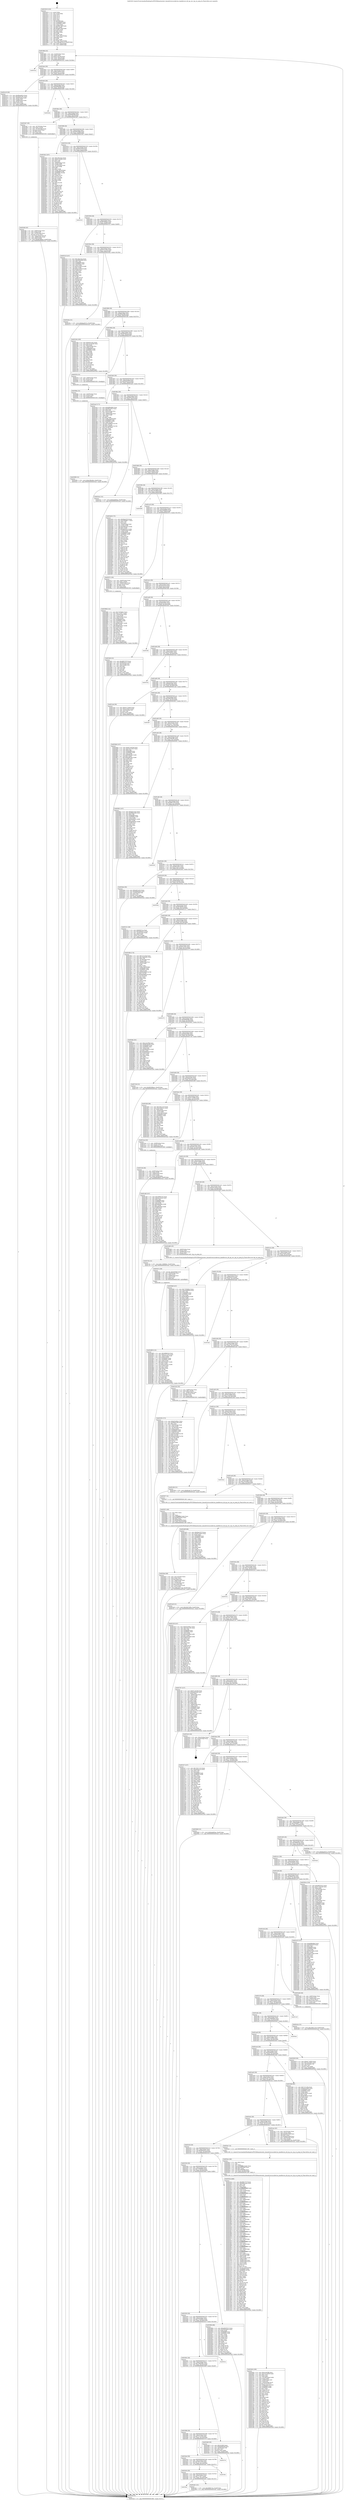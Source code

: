 digraph "0x401810" {
  label = "0x401810 (/mnt/c/Users/mathe/Desktop/tcc/POCII/binaries/extr_linuxdriversscsidevice_handlerscsi_dh_hp_sw.c_hp_sw_prep_fn_Final-ollvm.out::main(0))"
  labelloc = "t"
  node[shape=record]

  Entry [label="",width=0.3,height=0.3,shape=circle,fillcolor=black,style=filled]
  "0x401884" [label="{
     0x401884 [32]\l
     | [instrs]\l
     &nbsp;&nbsp;0x401884 \<+6\>: mov -0xa8(%rbp),%eax\l
     &nbsp;&nbsp;0x40188a \<+2\>: mov %eax,%ecx\l
     &nbsp;&nbsp;0x40188c \<+6\>: sub $0x811a019d,%ecx\l
     &nbsp;&nbsp;0x401892 \<+6\>: mov %eax,-0xbc(%rbp)\l
     &nbsp;&nbsp;0x401898 \<+6\>: mov %ecx,-0xc0(%rbp)\l
     &nbsp;&nbsp;0x40189e \<+6\>: je 00000000004033ca \<main+0x1bba\>\l
  }"]
  "0x4033ca" [label="{
     0x4033ca\l
  }", style=dashed]
  "0x4018a4" [label="{
     0x4018a4 [28]\l
     | [instrs]\l
     &nbsp;&nbsp;0x4018a4 \<+5\>: jmp 00000000004018a9 \<main+0x99\>\l
     &nbsp;&nbsp;0x4018a9 \<+6\>: mov -0xbc(%rbp),%eax\l
     &nbsp;&nbsp;0x4018af \<+5\>: sub $0x8aac9213,%eax\l
     &nbsp;&nbsp;0x4018b4 \<+6\>: mov %eax,-0xc4(%rbp)\l
     &nbsp;&nbsp;0x4018ba \<+6\>: je 0000000000402e19 \<main+0x1609\>\l
  }"]
  Exit [label="",width=0.3,height=0.3,shape=circle,fillcolor=black,style=filled,peripheries=2]
  "0x402e19" [label="{
     0x402e19 [39]\l
     | [instrs]\l
     &nbsp;&nbsp;0x402e19 \<+5\>: mov $0x99ea9d2a,%eax\l
     &nbsp;&nbsp;0x402e1e \<+5\>: mov $0x49c05581,%ecx\l
     &nbsp;&nbsp;0x402e23 \<+4\>: mov -0x40(%rbp),%rdx\l
     &nbsp;&nbsp;0x402e27 \<+2\>: mov (%rdx),%esi\l
     &nbsp;&nbsp;0x402e29 \<+7\>: mov -0x88(%rbp),%rdx\l
     &nbsp;&nbsp;0x402e30 \<+2\>: cmp (%rdx),%esi\l
     &nbsp;&nbsp;0x402e32 \<+3\>: cmovl %ecx,%eax\l
     &nbsp;&nbsp;0x402e35 \<+6\>: mov %eax,-0xa8(%rbp)\l
     &nbsp;&nbsp;0x402e3b \<+5\>: jmp 00000000004035a4 \<main+0x1d94\>\l
  }"]
  "0x4018c0" [label="{
     0x4018c0 [28]\l
     | [instrs]\l
     &nbsp;&nbsp;0x4018c0 \<+5\>: jmp 00000000004018c5 \<main+0xb5\>\l
     &nbsp;&nbsp;0x4018c5 \<+6\>: mov -0xbc(%rbp),%eax\l
     &nbsp;&nbsp;0x4018cb \<+5\>: sub $0x8d96e884,%eax\l
     &nbsp;&nbsp;0x4018d0 \<+6\>: mov %eax,-0xc8(%rbp)\l
     &nbsp;&nbsp;0x4018d6 \<+6\>: je 000000000040345b \<main+0x1c4b\>\l
  }"]
  "0x402f99" [label="{
     0x402f99 [15]\l
     | [instrs]\l
     &nbsp;&nbsp;0x402f99 \<+10\>: movl $0xd186cdfe,-0xa8(%rbp)\l
     &nbsp;&nbsp;0x402fa3 \<+5\>: jmp 00000000004035a4 \<main+0x1d94\>\l
  }"]
  "0x40345b" [label="{
     0x40345b\l
  }", style=dashed]
  "0x4018dc" [label="{
     0x4018dc [28]\l
     | [instrs]\l
     &nbsp;&nbsp;0x4018dc \<+5\>: jmp 00000000004018e1 \<main+0xd1\>\l
     &nbsp;&nbsp;0x4018e1 \<+6\>: mov -0xbc(%rbp),%eax\l
     &nbsp;&nbsp;0x4018e7 \<+5\>: sub $0x8ed0636f,%eax\l
     &nbsp;&nbsp;0x4018ec \<+6\>: mov %eax,-0xcc(%rbp)\l
     &nbsp;&nbsp;0x4018f2 \<+6\>: je 00000000004024d7 \<main+0xcc7\>\l
  }"]
  "0x402f8a" [label="{
     0x402f8a [15]\l
     | [instrs]\l
     &nbsp;&nbsp;0x402f8a \<+4\>: mov -0x58(%rbp),%rax\l
     &nbsp;&nbsp;0x402f8e \<+3\>: mov (%rax),%rax\l
     &nbsp;&nbsp;0x402f91 \<+3\>: mov %rax,%rdi\l
     &nbsp;&nbsp;0x402f94 \<+5\>: call 0000000000401030 \<free@plt\>\l
     | [calls]\l
     &nbsp;&nbsp;0x401030 \{1\} (unknown)\l
  }"]
  "0x4024d7" [label="{
     0x4024d7 [29]\l
     | [instrs]\l
     &nbsp;&nbsp;0x4024d7 \<+4\>: mov -0x70(%rbp),%rax\l
     &nbsp;&nbsp;0x4024db \<+6\>: movl $0x1,(%rax)\l
     &nbsp;&nbsp;0x4024e1 \<+4\>: mov -0x70(%rbp),%rax\l
     &nbsp;&nbsp;0x4024e5 \<+3\>: movslq (%rax),%rax\l
     &nbsp;&nbsp;0x4024e8 \<+4\>: shl $0x3,%rax\l
     &nbsp;&nbsp;0x4024ec \<+3\>: mov %rax,%rdi\l
     &nbsp;&nbsp;0x4024ef \<+5\>: call 0000000000401050 \<malloc@plt\>\l
     | [calls]\l
     &nbsp;&nbsp;0x401050 \{1\} (unknown)\l
  }"]
  "0x4018f8" [label="{
     0x4018f8 [28]\l
     | [instrs]\l
     &nbsp;&nbsp;0x4018f8 \<+5\>: jmp 00000000004018fd \<main+0xed\>\l
     &nbsp;&nbsp;0x4018fd \<+6\>: mov -0xbc(%rbp),%eax\l
     &nbsp;&nbsp;0x401903 \<+5\>: sub $0x936546bf,%eax\l
     &nbsp;&nbsp;0x401908 \<+6\>: mov %eax,-0xd0(%rbp)\l
     &nbsp;&nbsp;0x40190e \<+6\>: je 00000000004025b2 \<main+0xda2\>\l
  }"]
  "0x402e5a" [label="{
     0x402e5a [15]\l
     | [instrs]\l
     &nbsp;&nbsp;0x402e5a \<+10\>: movl $0x19631159,-0xa8(%rbp)\l
     &nbsp;&nbsp;0x402e64 \<+5\>: jmp 00000000004035a4 \<main+0x1d94\>\l
  }"]
  "0x4025b2" [label="{
     0x4025b2 [167]\l
     | [instrs]\l
     &nbsp;&nbsp;0x4025b2 \<+5\>: mov $0x14bcc3ca,%eax\l
     &nbsp;&nbsp;0x4025b7 \<+5\>: mov $0x611456fe,%ecx\l
     &nbsp;&nbsp;0x4025bc \<+2\>: mov $0x1,%dl\l
     &nbsp;&nbsp;0x4025be \<+2\>: xor %esi,%esi\l
     &nbsp;&nbsp;0x4025c0 \<+4\>: mov -0x68(%rbp),%rdi\l
     &nbsp;&nbsp;0x4025c4 \<+3\>: mov (%rdi),%r8d\l
     &nbsp;&nbsp;0x4025c7 \<+4\>: mov -0x70(%rbp),%rdi\l
     &nbsp;&nbsp;0x4025cb \<+3\>: cmp (%rdi),%r8d\l
     &nbsp;&nbsp;0x4025ce \<+4\>: setl %r9b\l
     &nbsp;&nbsp;0x4025d2 \<+4\>: and $0x1,%r9b\l
     &nbsp;&nbsp;0x4025d6 \<+4\>: mov %r9b,-0x2e(%rbp)\l
     &nbsp;&nbsp;0x4025da \<+8\>: mov 0x406068,%r8d\l
     &nbsp;&nbsp;0x4025e2 \<+8\>: mov 0x40606c,%r10d\l
     &nbsp;&nbsp;0x4025ea \<+3\>: sub $0x1,%esi\l
     &nbsp;&nbsp;0x4025ed \<+3\>: mov %r8d,%r11d\l
     &nbsp;&nbsp;0x4025f0 \<+3\>: add %esi,%r11d\l
     &nbsp;&nbsp;0x4025f3 \<+4\>: imul %r11d,%r8d\l
     &nbsp;&nbsp;0x4025f7 \<+4\>: and $0x1,%r8d\l
     &nbsp;&nbsp;0x4025fb \<+4\>: cmp $0x0,%r8d\l
     &nbsp;&nbsp;0x4025ff \<+4\>: sete %r9b\l
     &nbsp;&nbsp;0x402603 \<+4\>: cmp $0xa,%r10d\l
     &nbsp;&nbsp;0x402607 \<+3\>: setl %bl\l
     &nbsp;&nbsp;0x40260a \<+3\>: mov %r9b,%r14b\l
     &nbsp;&nbsp;0x40260d \<+4\>: xor $0xff,%r14b\l
     &nbsp;&nbsp;0x402611 \<+3\>: mov %bl,%r15b\l
     &nbsp;&nbsp;0x402614 \<+4\>: xor $0xff,%r15b\l
     &nbsp;&nbsp;0x402618 \<+3\>: xor $0x1,%dl\l
     &nbsp;&nbsp;0x40261b \<+3\>: mov %r14b,%r12b\l
     &nbsp;&nbsp;0x40261e \<+4\>: and $0xff,%r12b\l
     &nbsp;&nbsp;0x402622 \<+3\>: and %dl,%r9b\l
     &nbsp;&nbsp;0x402625 \<+3\>: mov %r15b,%r13b\l
     &nbsp;&nbsp;0x402628 \<+4\>: and $0xff,%r13b\l
     &nbsp;&nbsp;0x40262c \<+2\>: and %dl,%bl\l
     &nbsp;&nbsp;0x40262e \<+3\>: or %r9b,%r12b\l
     &nbsp;&nbsp;0x402631 \<+3\>: or %bl,%r13b\l
     &nbsp;&nbsp;0x402634 \<+3\>: xor %r13b,%r12b\l
     &nbsp;&nbsp;0x402637 \<+3\>: or %r15b,%r14b\l
     &nbsp;&nbsp;0x40263a \<+4\>: xor $0xff,%r14b\l
     &nbsp;&nbsp;0x40263e \<+3\>: or $0x1,%dl\l
     &nbsp;&nbsp;0x402641 \<+3\>: and %dl,%r14b\l
     &nbsp;&nbsp;0x402644 \<+3\>: or %r14b,%r12b\l
     &nbsp;&nbsp;0x402647 \<+4\>: test $0x1,%r12b\l
     &nbsp;&nbsp;0x40264b \<+3\>: cmovne %ecx,%eax\l
     &nbsp;&nbsp;0x40264e \<+6\>: mov %eax,-0xa8(%rbp)\l
     &nbsp;&nbsp;0x402654 \<+5\>: jmp 00000000004035a4 \<main+0x1d94\>\l
  }"]
  "0x401914" [label="{
     0x401914 [28]\l
     | [instrs]\l
     &nbsp;&nbsp;0x401914 \<+5\>: jmp 0000000000401919 \<main+0x109\>\l
     &nbsp;&nbsp;0x401919 \<+6\>: mov -0xbc(%rbp),%eax\l
     &nbsp;&nbsp;0x40191f \<+5\>: sub $0x94ed787f,%eax\l
     &nbsp;&nbsp;0x401924 \<+6\>: mov %eax,-0xd4(%rbp)\l
     &nbsp;&nbsp;0x40192a \<+6\>: je 0000000000403532 \<main+0x1d22\>\l
  }"]
  "0x402d99" [label="{
     0x402d99 [113]\l
     | [instrs]\l
     &nbsp;&nbsp;0x402d99 \<+5\>: mov $0x3d9b9145,%esi\l
     &nbsp;&nbsp;0x402d9e \<+5\>: mov $0x97d73192,%ecx\l
     &nbsp;&nbsp;0x402da3 \<+4\>: mov -0x40(%rbp),%rdi\l
     &nbsp;&nbsp;0x402da7 \<+6\>: movl $0x0,(%rdi)\l
     &nbsp;&nbsp;0x402dad \<+7\>: mov 0x406068,%edx\l
     &nbsp;&nbsp;0x402db4 \<+8\>: mov 0x40606c,%r8d\l
     &nbsp;&nbsp;0x402dbc \<+3\>: mov %edx,%r9d\l
     &nbsp;&nbsp;0x402dbf \<+7\>: add $0xc23c6c47,%r9d\l
     &nbsp;&nbsp;0x402dc6 \<+4\>: sub $0x1,%r9d\l
     &nbsp;&nbsp;0x402dca \<+7\>: sub $0xc23c6c47,%r9d\l
     &nbsp;&nbsp;0x402dd1 \<+4\>: imul %r9d,%edx\l
     &nbsp;&nbsp;0x402dd5 \<+3\>: and $0x1,%edx\l
     &nbsp;&nbsp;0x402dd8 \<+3\>: cmp $0x0,%edx\l
     &nbsp;&nbsp;0x402ddb \<+4\>: sete %r10b\l
     &nbsp;&nbsp;0x402ddf \<+4\>: cmp $0xa,%r8d\l
     &nbsp;&nbsp;0x402de3 \<+4\>: setl %r11b\l
     &nbsp;&nbsp;0x402de7 \<+3\>: mov %r10b,%bl\l
     &nbsp;&nbsp;0x402dea \<+3\>: and %r11b,%bl\l
     &nbsp;&nbsp;0x402ded \<+3\>: xor %r11b,%r10b\l
     &nbsp;&nbsp;0x402df0 \<+3\>: or %r10b,%bl\l
     &nbsp;&nbsp;0x402df3 \<+3\>: test $0x1,%bl\l
     &nbsp;&nbsp;0x402df6 \<+3\>: cmovne %ecx,%esi\l
     &nbsp;&nbsp;0x402df9 \<+6\>: mov %esi,-0xa8(%rbp)\l
     &nbsp;&nbsp;0x402dff \<+6\>: mov %eax,-0x1d4(%rbp)\l
     &nbsp;&nbsp;0x402e05 \<+5\>: jmp 00000000004035a4 \<main+0x1d94\>\l
  }"]
  "0x403532" [label="{
     0x403532\l
  }", style=dashed]
  "0x401930" [label="{
     0x401930 [28]\l
     | [instrs]\l
     &nbsp;&nbsp;0x401930 \<+5\>: jmp 0000000000401935 \<main+0x125\>\l
     &nbsp;&nbsp;0x401935 \<+6\>: mov -0xbc(%rbp),%eax\l
     &nbsp;&nbsp;0x40193b \<+5\>: sub $0x96296ba5,%eax\l
     &nbsp;&nbsp;0x401940 \<+6\>: mov %eax,-0xd8(%rbp)\l
     &nbsp;&nbsp;0x401946 \<+6\>: je 000000000040251f \<main+0xd0f\>\l
  }"]
  "0x402d7c" [label="{
     0x402d7c [29]\l
     | [instrs]\l
     &nbsp;&nbsp;0x402d7c \<+10\>: movabs $0x4040b6,%rdi\l
     &nbsp;&nbsp;0x402d86 \<+4\>: mov -0x48(%rbp),%rsi\l
     &nbsp;&nbsp;0x402d8a \<+2\>: mov %eax,(%rsi)\l
     &nbsp;&nbsp;0x402d8c \<+4\>: mov -0x48(%rbp),%rsi\l
     &nbsp;&nbsp;0x402d90 \<+2\>: mov (%rsi),%esi\l
     &nbsp;&nbsp;0x402d92 \<+2\>: mov $0x0,%al\l
     &nbsp;&nbsp;0x402d94 \<+5\>: call 0000000000401040 \<printf@plt\>\l
     | [calls]\l
     &nbsp;&nbsp;0x401040 \{1\} (unknown)\l
  }"]
  "0x40251f" [label="{
     0x40251f [147]\l
     | [instrs]\l
     &nbsp;&nbsp;0x40251f \<+5\>: mov $0x14bcc3ca,%eax\l
     &nbsp;&nbsp;0x402524 \<+5\>: mov $0x936546bf,%ecx\l
     &nbsp;&nbsp;0x402529 \<+2\>: mov $0x1,%dl\l
     &nbsp;&nbsp;0x40252b \<+7\>: mov 0x406068,%esi\l
     &nbsp;&nbsp;0x402532 \<+7\>: mov 0x40606c,%edi\l
     &nbsp;&nbsp;0x402539 \<+3\>: mov %esi,%r8d\l
     &nbsp;&nbsp;0x40253c \<+7\>: sub $0x5c2c0d10,%r8d\l
     &nbsp;&nbsp;0x402543 \<+4\>: sub $0x1,%r8d\l
     &nbsp;&nbsp;0x402547 \<+7\>: add $0x5c2c0d10,%r8d\l
     &nbsp;&nbsp;0x40254e \<+4\>: imul %r8d,%esi\l
     &nbsp;&nbsp;0x402552 \<+3\>: and $0x1,%esi\l
     &nbsp;&nbsp;0x402555 \<+3\>: cmp $0x0,%esi\l
     &nbsp;&nbsp;0x402558 \<+4\>: sete %r9b\l
     &nbsp;&nbsp;0x40255c \<+3\>: cmp $0xa,%edi\l
     &nbsp;&nbsp;0x40255f \<+4\>: setl %r10b\l
     &nbsp;&nbsp;0x402563 \<+3\>: mov %r9b,%r11b\l
     &nbsp;&nbsp;0x402566 \<+4\>: xor $0xff,%r11b\l
     &nbsp;&nbsp;0x40256a \<+3\>: mov %r10b,%bl\l
     &nbsp;&nbsp;0x40256d \<+3\>: xor $0xff,%bl\l
     &nbsp;&nbsp;0x402570 \<+3\>: xor $0x1,%dl\l
     &nbsp;&nbsp;0x402573 \<+3\>: mov %r11b,%r14b\l
     &nbsp;&nbsp;0x402576 \<+4\>: and $0xff,%r14b\l
     &nbsp;&nbsp;0x40257a \<+3\>: and %dl,%r9b\l
     &nbsp;&nbsp;0x40257d \<+3\>: mov %bl,%r15b\l
     &nbsp;&nbsp;0x402580 \<+4\>: and $0xff,%r15b\l
     &nbsp;&nbsp;0x402584 \<+3\>: and %dl,%r10b\l
     &nbsp;&nbsp;0x402587 \<+3\>: or %r9b,%r14b\l
     &nbsp;&nbsp;0x40258a \<+3\>: or %r10b,%r15b\l
     &nbsp;&nbsp;0x40258d \<+3\>: xor %r15b,%r14b\l
     &nbsp;&nbsp;0x402590 \<+3\>: or %bl,%r11b\l
     &nbsp;&nbsp;0x402593 \<+4\>: xor $0xff,%r11b\l
     &nbsp;&nbsp;0x402597 \<+3\>: or $0x1,%dl\l
     &nbsp;&nbsp;0x40259a \<+3\>: and %dl,%r11b\l
     &nbsp;&nbsp;0x40259d \<+3\>: or %r11b,%r14b\l
     &nbsp;&nbsp;0x4025a0 \<+4\>: test $0x1,%r14b\l
     &nbsp;&nbsp;0x4025a4 \<+3\>: cmovne %ecx,%eax\l
     &nbsp;&nbsp;0x4025a7 \<+6\>: mov %eax,-0xa8(%rbp)\l
     &nbsp;&nbsp;0x4025ad \<+5\>: jmp 00000000004035a4 \<main+0x1d94\>\l
  }"]
  "0x40194c" [label="{
     0x40194c [28]\l
     | [instrs]\l
     &nbsp;&nbsp;0x40194c \<+5\>: jmp 0000000000401951 \<main+0x141\>\l
     &nbsp;&nbsp;0x401951 \<+6\>: mov -0xbc(%rbp),%eax\l
     &nbsp;&nbsp;0x401957 \<+5\>: sub $0x97d73192,%eax\l
     &nbsp;&nbsp;0x40195c \<+6\>: mov %eax,-0xdc(%rbp)\l
     &nbsp;&nbsp;0x401962 \<+6\>: je 0000000000402e0a \<main+0x15fa\>\l
  }"]
  "0x402bf4" [label="{
     0x402bf4 [169]\l
     | [instrs]\l
     &nbsp;&nbsp;0x402bf4 \<+5\>: mov $0xa1ab1ffb,%ecx\l
     &nbsp;&nbsp;0x402bf9 \<+5\>: mov $0x141a3d39,%edx\l
     &nbsp;&nbsp;0x402bfe \<+3\>: mov $0x1,%sil\l
     &nbsp;&nbsp;0x402c01 \<+2\>: xor %edi,%edi\l
     &nbsp;&nbsp;0x402c03 \<+7\>: mov -0x1d0(%rbp),%r8d\l
     &nbsp;&nbsp;0x402c0a \<+4\>: imul %eax,%r8d\l
     &nbsp;&nbsp;0x402c0e \<+4\>: mov -0x58(%rbp),%r9\l
     &nbsp;&nbsp;0x402c12 \<+3\>: mov (%r9),%r9\l
     &nbsp;&nbsp;0x402c15 \<+4\>: mov -0x50(%rbp),%r10\l
     &nbsp;&nbsp;0x402c19 \<+3\>: movslq (%r10),%r10\l
     &nbsp;&nbsp;0x402c1c \<+4\>: mov %r8d,(%r9,%r10,4)\l
     &nbsp;&nbsp;0x402c20 \<+7\>: mov 0x406068,%eax\l
     &nbsp;&nbsp;0x402c27 \<+8\>: mov 0x40606c,%r8d\l
     &nbsp;&nbsp;0x402c2f \<+3\>: sub $0x1,%edi\l
     &nbsp;&nbsp;0x402c32 \<+3\>: mov %eax,%r11d\l
     &nbsp;&nbsp;0x402c35 \<+3\>: add %edi,%r11d\l
     &nbsp;&nbsp;0x402c38 \<+4\>: imul %r11d,%eax\l
     &nbsp;&nbsp;0x402c3c \<+3\>: and $0x1,%eax\l
     &nbsp;&nbsp;0x402c3f \<+3\>: cmp $0x0,%eax\l
     &nbsp;&nbsp;0x402c42 \<+3\>: sete %bl\l
     &nbsp;&nbsp;0x402c45 \<+4\>: cmp $0xa,%r8d\l
     &nbsp;&nbsp;0x402c49 \<+4\>: setl %r14b\l
     &nbsp;&nbsp;0x402c4d \<+3\>: mov %bl,%r15b\l
     &nbsp;&nbsp;0x402c50 \<+4\>: xor $0xff,%r15b\l
     &nbsp;&nbsp;0x402c54 \<+3\>: mov %r14b,%r12b\l
     &nbsp;&nbsp;0x402c57 \<+4\>: xor $0xff,%r12b\l
     &nbsp;&nbsp;0x402c5b \<+4\>: xor $0x0,%sil\l
     &nbsp;&nbsp;0x402c5f \<+3\>: mov %r15b,%r13b\l
     &nbsp;&nbsp;0x402c62 \<+4\>: and $0x0,%r13b\l
     &nbsp;&nbsp;0x402c66 \<+3\>: and %sil,%bl\l
     &nbsp;&nbsp;0x402c69 \<+3\>: mov %r12b,%al\l
     &nbsp;&nbsp;0x402c6c \<+2\>: and $0x0,%al\l
     &nbsp;&nbsp;0x402c6e \<+3\>: and %sil,%r14b\l
     &nbsp;&nbsp;0x402c71 \<+3\>: or %bl,%r13b\l
     &nbsp;&nbsp;0x402c74 \<+3\>: or %r14b,%al\l
     &nbsp;&nbsp;0x402c77 \<+3\>: xor %al,%r13b\l
     &nbsp;&nbsp;0x402c7a \<+3\>: or %r12b,%r15b\l
     &nbsp;&nbsp;0x402c7d \<+4\>: xor $0xff,%r15b\l
     &nbsp;&nbsp;0x402c81 \<+4\>: or $0x0,%sil\l
     &nbsp;&nbsp;0x402c85 \<+3\>: and %sil,%r15b\l
     &nbsp;&nbsp;0x402c88 \<+3\>: or %r15b,%r13b\l
     &nbsp;&nbsp;0x402c8b \<+4\>: test $0x1,%r13b\l
     &nbsp;&nbsp;0x402c8f \<+3\>: cmovne %edx,%ecx\l
     &nbsp;&nbsp;0x402c92 \<+6\>: mov %ecx,-0xa8(%rbp)\l
     &nbsp;&nbsp;0x402c98 \<+5\>: jmp 00000000004035a4 \<main+0x1d94\>\l
  }"]
  "0x402e0a" [label="{
     0x402e0a [15]\l
     | [instrs]\l
     &nbsp;&nbsp;0x402e0a \<+10\>: movl $0x8aac9213,-0xa8(%rbp)\l
     &nbsp;&nbsp;0x402e14 \<+5\>: jmp 00000000004035a4 \<main+0x1d94\>\l
  }"]
  "0x401968" [label="{
     0x401968 [28]\l
     | [instrs]\l
     &nbsp;&nbsp;0x401968 \<+5\>: jmp 000000000040196d \<main+0x15d\>\l
     &nbsp;&nbsp;0x40196d \<+6\>: mov -0xbc(%rbp),%eax\l
     &nbsp;&nbsp;0x401973 \<+5\>: sub $0x98fee3b6,%eax\l
     &nbsp;&nbsp;0x401978 \<+6\>: mov %eax,-0xe0(%rbp)\l
     &nbsp;&nbsp;0x40197e \<+6\>: je 0000000000403184 \<main+0x1974\>\l
  }"]
  "0x402bcc" [label="{
     0x402bcc [40]\l
     | [instrs]\l
     &nbsp;&nbsp;0x402bcc \<+5\>: mov $0x2,%ecx\l
     &nbsp;&nbsp;0x402bd1 \<+1\>: cltd\l
     &nbsp;&nbsp;0x402bd2 \<+2\>: idiv %ecx\l
     &nbsp;&nbsp;0x402bd4 \<+6\>: imul $0xfffffffe,%edx,%ecx\l
     &nbsp;&nbsp;0x402bda \<+6\>: add $0xce063b80,%ecx\l
     &nbsp;&nbsp;0x402be0 \<+3\>: add $0x1,%ecx\l
     &nbsp;&nbsp;0x402be3 \<+6\>: sub $0xce063b80,%ecx\l
     &nbsp;&nbsp;0x402be9 \<+6\>: mov %ecx,-0x1d0(%rbp)\l
     &nbsp;&nbsp;0x402bef \<+5\>: call 0000000000401160 \<next_i\>\l
     | [calls]\l
     &nbsp;&nbsp;0x401160 \{1\} (/mnt/c/Users/mathe/Desktop/tcc/POCII/binaries/extr_linuxdriversscsidevice_handlerscsi_dh_hp_sw.c_hp_sw_prep_fn_Final-ollvm.out::next_i)\l
  }"]
  "0x403184" [label="{
     0x403184 [100]\l
     | [instrs]\l
     &nbsp;&nbsp;0x403184 \<+5\>: mov $0xdcf1c542,%eax\l
     &nbsp;&nbsp;0x403189 \<+5\>: mov $0x1e318246,%ecx\l
     &nbsp;&nbsp;0x40318e \<+2\>: xor %edx,%edx\l
     &nbsp;&nbsp;0x403190 \<+7\>: mov -0xa0(%rbp),%rsi\l
     &nbsp;&nbsp;0x403197 \<+6\>: movl $0x0,(%rsi)\l
     &nbsp;&nbsp;0x40319d \<+7\>: mov 0x406068,%edi\l
     &nbsp;&nbsp;0x4031a4 \<+8\>: mov 0x40606c,%r8d\l
     &nbsp;&nbsp;0x4031ac \<+3\>: sub $0x1,%edx\l
     &nbsp;&nbsp;0x4031af \<+3\>: mov %edi,%r9d\l
     &nbsp;&nbsp;0x4031b2 \<+3\>: add %edx,%r9d\l
     &nbsp;&nbsp;0x4031b5 \<+4\>: imul %r9d,%edi\l
     &nbsp;&nbsp;0x4031b9 \<+3\>: and $0x1,%edi\l
     &nbsp;&nbsp;0x4031bc \<+3\>: cmp $0x0,%edi\l
     &nbsp;&nbsp;0x4031bf \<+4\>: sete %r10b\l
     &nbsp;&nbsp;0x4031c3 \<+4\>: cmp $0xa,%r8d\l
     &nbsp;&nbsp;0x4031c7 \<+4\>: setl %r11b\l
     &nbsp;&nbsp;0x4031cb \<+3\>: mov %r10b,%bl\l
     &nbsp;&nbsp;0x4031ce \<+3\>: and %r11b,%bl\l
     &nbsp;&nbsp;0x4031d1 \<+3\>: xor %r11b,%r10b\l
     &nbsp;&nbsp;0x4031d4 \<+3\>: or %r10b,%bl\l
     &nbsp;&nbsp;0x4031d7 \<+3\>: test $0x1,%bl\l
     &nbsp;&nbsp;0x4031da \<+3\>: cmovne %ecx,%eax\l
     &nbsp;&nbsp;0x4031dd \<+6\>: mov %eax,-0xa8(%rbp)\l
     &nbsp;&nbsp;0x4031e3 \<+5\>: jmp 00000000004035a4 \<main+0x1d94\>\l
  }"]
  "0x401984" [label="{
     0x401984 [28]\l
     | [instrs]\l
     &nbsp;&nbsp;0x401984 \<+5\>: jmp 0000000000401989 \<main+0x179\>\l
     &nbsp;&nbsp;0x401989 \<+6\>: mov -0xbc(%rbp),%eax\l
     &nbsp;&nbsp;0x40198f \<+5\>: sub $0x99ea9d2a,%eax\l
     &nbsp;&nbsp;0x401994 \<+6\>: mov %eax,-0xe4(%rbp)\l
     &nbsp;&nbsp;0x40199a \<+6\>: je 0000000000402f7b \<main+0x176b\>\l
  }"]
  "0x401fdc" [label="{
     0x401fdc\l
  }", style=dashed]
  "0x402f7b" [label="{
     0x402f7b [15]\l
     | [instrs]\l
     &nbsp;&nbsp;0x402f7b \<+4\>: mov -0x80(%rbp),%rax\l
     &nbsp;&nbsp;0x402f7f \<+3\>: mov (%rax),%rax\l
     &nbsp;&nbsp;0x402f82 \<+3\>: mov %rax,%rdi\l
     &nbsp;&nbsp;0x402f85 \<+5\>: call 0000000000401030 \<free@plt\>\l
     | [calls]\l
     &nbsp;&nbsp;0x401030 \{1\} (unknown)\l
  }"]
  "0x4019a0" [label="{
     0x4019a0 [28]\l
     | [instrs]\l
     &nbsp;&nbsp;0x4019a0 \<+5\>: jmp 00000000004019a5 \<main+0x195\>\l
     &nbsp;&nbsp;0x4019a5 \<+6\>: mov -0xbc(%rbp),%eax\l
     &nbsp;&nbsp;0x4019ab \<+5\>: sub $0x9a002d7f,%eax\l
     &nbsp;&nbsp;0x4019b0 \<+6\>: mov %eax,-0xe8(%rbp)\l
     &nbsp;&nbsp;0x4019b6 \<+6\>: je 0000000000402aa3 \<main+0x1293\>\l
  }"]
  "0x402a01" [label="{
     0x402a01 [15]\l
     | [instrs]\l
     &nbsp;&nbsp;0x402a01 \<+10\>: movl $0x3f6007e4,-0xa8(%rbp)\l
     &nbsp;&nbsp;0x402a0b \<+5\>: jmp 00000000004035a4 \<main+0x1d94\>\l
  }"]
  "0x402aa3" [label="{
     0x402aa3 [171]\l
     | [instrs]\l
     &nbsp;&nbsp;0x402aa3 \<+5\>: mov $0x8d96e884,%eax\l
     &nbsp;&nbsp;0x402aa8 \<+5\>: mov $0xd83acf55,%ecx\l
     &nbsp;&nbsp;0x402aad \<+2\>: mov $0x1,%dl\l
     &nbsp;&nbsp;0x402aaf \<+4\>: mov -0x50(%rbp),%rsi\l
     &nbsp;&nbsp;0x402ab3 \<+2\>: mov (%rsi),%edi\l
     &nbsp;&nbsp;0x402ab5 \<+4\>: mov -0x60(%rbp),%rsi\l
     &nbsp;&nbsp;0x402ab9 \<+2\>: cmp (%rsi),%edi\l
     &nbsp;&nbsp;0x402abb \<+4\>: setl %r8b\l
     &nbsp;&nbsp;0x402abf \<+4\>: and $0x1,%r8b\l
     &nbsp;&nbsp;0x402ac3 \<+4\>: mov %r8b,-0x2d(%rbp)\l
     &nbsp;&nbsp;0x402ac7 \<+7\>: mov 0x406068,%edi\l
     &nbsp;&nbsp;0x402ace \<+8\>: mov 0x40606c,%r9d\l
     &nbsp;&nbsp;0x402ad6 \<+3\>: mov %edi,%r10d\l
     &nbsp;&nbsp;0x402ad9 \<+7\>: sub $0x7ea98635,%r10d\l
     &nbsp;&nbsp;0x402ae0 \<+4\>: sub $0x1,%r10d\l
     &nbsp;&nbsp;0x402ae4 \<+7\>: add $0x7ea98635,%r10d\l
     &nbsp;&nbsp;0x402aeb \<+4\>: imul %r10d,%edi\l
     &nbsp;&nbsp;0x402aef \<+3\>: and $0x1,%edi\l
     &nbsp;&nbsp;0x402af2 \<+3\>: cmp $0x0,%edi\l
     &nbsp;&nbsp;0x402af5 \<+4\>: sete %r8b\l
     &nbsp;&nbsp;0x402af9 \<+4\>: cmp $0xa,%r9d\l
     &nbsp;&nbsp;0x402afd \<+4\>: setl %r11b\l
     &nbsp;&nbsp;0x402b01 \<+3\>: mov %r8b,%bl\l
     &nbsp;&nbsp;0x402b04 \<+3\>: xor $0xff,%bl\l
     &nbsp;&nbsp;0x402b07 \<+3\>: mov %r11b,%r14b\l
     &nbsp;&nbsp;0x402b0a \<+4\>: xor $0xff,%r14b\l
     &nbsp;&nbsp;0x402b0e \<+3\>: xor $0x1,%dl\l
     &nbsp;&nbsp;0x402b11 \<+3\>: mov %bl,%r15b\l
     &nbsp;&nbsp;0x402b14 \<+4\>: and $0xff,%r15b\l
     &nbsp;&nbsp;0x402b18 \<+3\>: and %dl,%r8b\l
     &nbsp;&nbsp;0x402b1b \<+3\>: mov %r14b,%r12b\l
     &nbsp;&nbsp;0x402b1e \<+4\>: and $0xff,%r12b\l
     &nbsp;&nbsp;0x402b22 \<+3\>: and %dl,%r11b\l
     &nbsp;&nbsp;0x402b25 \<+3\>: or %r8b,%r15b\l
     &nbsp;&nbsp;0x402b28 \<+3\>: or %r11b,%r12b\l
     &nbsp;&nbsp;0x402b2b \<+3\>: xor %r12b,%r15b\l
     &nbsp;&nbsp;0x402b2e \<+3\>: or %r14b,%bl\l
     &nbsp;&nbsp;0x402b31 \<+3\>: xor $0xff,%bl\l
     &nbsp;&nbsp;0x402b34 \<+3\>: or $0x1,%dl\l
     &nbsp;&nbsp;0x402b37 \<+2\>: and %dl,%bl\l
     &nbsp;&nbsp;0x402b39 \<+3\>: or %bl,%r15b\l
     &nbsp;&nbsp;0x402b3c \<+4\>: test $0x1,%r15b\l
     &nbsp;&nbsp;0x402b40 \<+3\>: cmovne %ecx,%eax\l
     &nbsp;&nbsp;0x402b43 \<+6\>: mov %eax,-0xa8(%rbp)\l
     &nbsp;&nbsp;0x402b49 \<+5\>: jmp 00000000004035a4 \<main+0x1d94\>\l
  }"]
  "0x4019bc" [label="{
     0x4019bc [28]\l
     | [instrs]\l
     &nbsp;&nbsp;0x4019bc \<+5\>: jmp 00000000004019c1 \<main+0x1b1\>\l
     &nbsp;&nbsp;0x4019c1 \<+6\>: mov -0xbc(%rbp),%eax\l
     &nbsp;&nbsp;0x4019c7 \<+5\>: sub $0x9bf410f4,%eax\l
     &nbsp;&nbsp;0x4019cc \<+6\>: mov %eax,-0xec(%rbp)\l
     &nbsp;&nbsp;0x4019d2 \<+6\>: je 00000000004023a1 \<main+0xb91\>\l
  }"]
  "0x401fc0" [label="{
     0x401fc0 [28]\l
     | [instrs]\l
     &nbsp;&nbsp;0x401fc0 \<+5\>: jmp 0000000000401fc5 \<main+0x7b5\>\l
     &nbsp;&nbsp;0x401fc5 \<+6\>: mov -0xbc(%rbp),%eax\l
     &nbsp;&nbsp;0x401fcb \<+5\>: sub $0x7f7cff72,%eax\l
     &nbsp;&nbsp;0x401fd0 \<+6\>: mov %eax,-0x1c8(%rbp)\l
     &nbsp;&nbsp;0x401fd6 \<+6\>: je 0000000000402a01 \<main+0x11f1\>\l
  }"]
  "0x4023a1" [label="{
     0x4023a1 [15]\l
     | [instrs]\l
     &nbsp;&nbsp;0x4023a1 \<+10\>: movl $0x6ade60aa,-0xa8(%rbp)\l
     &nbsp;&nbsp;0x4023ab \<+5\>: jmp 00000000004035a4 \<main+0x1d94\>\l
  }"]
  "0x4019d8" [label="{
     0x4019d8 [28]\l
     | [instrs]\l
     &nbsp;&nbsp;0x4019d8 \<+5\>: jmp 00000000004019dd \<main+0x1cd\>\l
     &nbsp;&nbsp;0x4019dd \<+6\>: mov -0xbc(%rbp),%eax\l
     &nbsp;&nbsp;0x4019e3 \<+5\>: sub $0x9e1a09ce,%eax\l
     &nbsp;&nbsp;0x4019e8 \<+6\>: mov %eax,-0xf0(%rbp)\l
     &nbsp;&nbsp;0x4019ee \<+6\>: je 0000000000402ebf \<main+0x16af\>\l
  }"]
  "0x40358c" [label="{
     0x40358c\l
  }", style=dashed]
  "0x402ebf" [label="{
     0x402ebf [173]\l
     | [instrs]\l
     &nbsp;&nbsp;0x402ebf \<+5\>: mov $0x94ed787f,%eax\l
     &nbsp;&nbsp;0x402ec4 \<+5\>: mov $0x39498677,%ecx\l
     &nbsp;&nbsp;0x402ec9 \<+2\>: mov $0x1,%dl\l
     &nbsp;&nbsp;0x402ecb \<+2\>: xor %esi,%esi\l
     &nbsp;&nbsp;0x402ecd \<+4\>: mov -0x40(%rbp),%rdi\l
     &nbsp;&nbsp;0x402ed1 \<+3\>: mov (%rdi),%r8d\l
     &nbsp;&nbsp;0x402ed4 \<+7\>: add $0xedb5dcc5,%r8d\l
     &nbsp;&nbsp;0x402edb \<+4\>: add $0x1,%r8d\l
     &nbsp;&nbsp;0x402edf \<+7\>: sub $0xedb5dcc5,%r8d\l
     &nbsp;&nbsp;0x402ee6 \<+4\>: mov -0x40(%rbp),%rdi\l
     &nbsp;&nbsp;0x402eea \<+3\>: mov %r8d,(%rdi)\l
     &nbsp;&nbsp;0x402eed \<+8\>: mov 0x406068,%r8d\l
     &nbsp;&nbsp;0x402ef5 \<+8\>: mov 0x40606c,%r9d\l
     &nbsp;&nbsp;0x402efd \<+3\>: sub $0x1,%esi\l
     &nbsp;&nbsp;0x402f00 \<+3\>: mov %r8d,%r10d\l
     &nbsp;&nbsp;0x402f03 \<+3\>: add %esi,%r10d\l
     &nbsp;&nbsp;0x402f06 \<+4\>: imul %r10d,%r8d\l
     &nbsp;&nbsp;0x402f0a \<+4\>: and $0x1,%r8d\l
     &nbsp;&nbsp;0x402f0e \<+4\>: cmp $0x0,%r8d\l
     &nbsp;&nbsp;0x402f12 \<+4\>: sete %r11b\l
     &nbsp;&nbsp;0x402f16 \<+4\>: cmp $0xa,%r9d\l
     &nbsp;&nbsp;0x402f1a \<+3\>: setl %bl\l
     &nbsp;&nbsp;0x402f1d \<+3\>: mov %r11b,%r14b\l
     &nbsp;&nbsp;0x402f20 \<+4\>: xor $0xff,%r14b\l
     &nbsp;&nbsp;0x402f24 \<+3\>: mov %bl,%r15b\l
     &nbsp;&nbsp;0x402f27 \<+4\>: xor $0xff,%r15b\l
     &nbsp;&nbsp;0x402f2b \<+3\>: xor $0x0,%dl\l
     &nbsp;&nbsp;0x402f2e \<+3\>: mov %r14b,%r12b\l
     &nbsp;&nbsp;0x402f31 \<+4\>: and $0x0,%r12b\l
     &nbsp;&nbsp;0x402f35 \<+3\>: and %dl,%r11b\l
     &nbsp;&nbsp;0x402f38 \<+3\>: mov %r15b,%r13b\l
     &nbsp;&nbsp;0x402f3b \<+4\>: and $0x0,%r13b\l
     &nbsp;&nbsp;0x402f3f \<+2\>: and %dl,%bl\l
     &nbsp;&nbsp;0x402f41 \<+3\>: or %r11b,%r12b\l
     &nbsp;&nbsp;0x402f44 \<+3\>: or %bl,%r13b\l
     &nbsp;&nbsp;0x402f47 \<+3\>: xor %r13b,%r12b\l
     &nbsp;&nbsp;0x402f4a \<+3\>: or %r15b,%r14b\l
     &nbsp;&nbsp;0x402f4d \<+4\>: xor $0xff,%r14b\l
     &nbsp;&nbsp;0x402f51 \<+3\>: or $0x0,%dl\l
     &nbsp;&nbsp;0x402f54 \<+3\>: and %dl,%r14b\l
     &nbsp;&nbsp;0x402f57 \<+3\>: or %r14b,%r12b\l
     &nbsp;&nbsp;0x402f5a \<+4\>: test $0x1,%r12b\l
     &nbsp;&nbsp;0x402f5e \<+3\>: cmovne %ecx,%eax\l
     &nbsp;&nbsp;0x402f61 \<+6\>: mov %eax,-0xa8(%rbp)\l
     &nbsp;&nbsp;0x402f67 \<+5\>: jmp 00000000004035a4 \<main+0x1d94\>\l
  }"]
  "0x4019f4" [label="{
     0x4019f4 [28]\l
     | [instrs]\l
     &nbsp;&nbsp;0x4019f4 \<+5\>: jmp 00000000004019f9 \<main+0x1e9\>\l
     &nbsp;&nbsp;0x4019f9 \<+6\>: mov -0xbc(%rbp),%eax\l
     &nbsp;&nbsp;0x4019ff \<+5\>: sub $0xa1ab1ffb,%eax\l
     &nbsp;&nbsp;0x401a04 \<+6\>: mov %eax,-0xf4(%rbp)\l
     &nbsp;&nbsp;0x401a0a \<+6\>: je 0000000000403480 \<main+0x1c70\>\l
  }"]
  "0x401fa4" [label="{
     0x401fa4 [28]\l
     | [instrs]\l
     &nbsp;&nbsp;0x401fa4 \<+5\>: jmp 0000000000401fa9 \<main+0x799\>\l
     &nbsp;&nbsp;0x401fa9 \<+6\>: mov -0xbc(%rbp),%eax\l
     &nbsp;&nbsp;0x401faf \<+5\>: sub $0x7bf11510,%eax\l
     &nbsp;&nbsp;0x401fb4 \<+6\>: mov %eax,-0x1c4(%rbp)\l
     &nbsp;&nbsp;0x401fba \<+6\>: je 000000000040358c \<main+0x1d7c\>\l
  }"]
  "0x403480" [label="{
     0x403480\l
  }", style=dashed]
  "0x401a10" [label="{
     0x401a10 [28]\l
     | [instrs]\l
     &nbsp;&nbsp;0x401a10 \<+5\>: jmp 0000000000401a15 \<main+0x205\>\l
     &nbsp;&nbsp;0x401a15 \<+6\>: mov -0xbc(%rbp),%eax\l
     &nbsp;&nbsp;0x401a1b \<+5\>: sub $0xa34b9b29,%eax\l
     &nbsp;&nbsp;0x401a20 \<+6\>: mov %eax,-0xf8(%rbp)\l
     &nbsp;&nbsp;0x401a26 \<+6\>: je 0000000000402972 \<main+0x1162\>\l
  }"]
  "0x40337d" [label="{
     0x40337d\l
  }", style=dashed]
  "0x402972" [label="{
     0x402972 [29]\l
     | [instrs]\l
     &nbsp;&nbsp;0x402972 \<+4\>: mov -0x60(%rbp),%rax\l
     &nbsp;&nbsp;0x402976 \<+6\>: movl $0x1,(%rax)\l
     &nbsp;&nbsp;0x40297c \<+4\>: mov -0x60(%rbp),%rax\l
     &nbsp;&nbsp;0x402980 \<+3\>: movslq (%rax),%rax\l
     &nbsp;&nbsp;0x402983 \<+4\>: shl $0x2,%rax\l
     &nbsp;&nbsp;0x402987 \<+3\>: mov %rax,%rdi\l
     &nbsp;&nbsp;0x40298a \<+5\>: call 0000000000401050 \<malloc@plt\>\l
     | [calls]\l
     &nbsp;&nbsp;0x401050 \{1\} (unknown)\l
  }"]
  "0x401a2c" [label="{
     0x401a2c [28]\l
     | [instrs]\l
     &nbsp;&nbsp;0x401a2c \<+5\>: jmp 0000000000401a31 \<main+0x221\>\l
     &nbsp;&nbsp;0x401a31 \<+6\>: mov -0xbc(%rbp),%eax\l
     &nbsp;&nbsp;0x401a37 \<+5\>: sub $0xaab1611f,%eax\l
     &nbsp;&nbsp;0x401a3c \<+6\>: mov %eax,-0xfc(%rbp)\l
     &nbsp;&nbsp;0x401a42 \<+6\>: je 0000000000401fe6 \<main+0x7d6\>\l
  }"]
  "0x40298f" [label="{
     0x40298f [114]\l
     | [instrs]\l
     &nbsp;&nbsp;0x40298f \<+5\>: mov $0x7335b8e2,%ecx\l
     &nbsp;&nbsp;0x402994 \<+5\>: mov $0x7f7cff72,%edx\l
     &nbsp;&nbsp;0x402999 \<+4\>: mov -0x58(%rbp),%rdi\l
     &nbsp;&nbsp;0x40299d \<+3\>: mov %rax,(%rdi)\l
     &nbsp;&nbsp;0x4029a0 \<+4\>: mov -0x50(%rbp),%rax\l
     &nbsp;&nbsp;0x4029a4 \<+6\>: movl $0x0,(%rax)\l
     &nbsp;&nbsp;0x4029aa \<+7\>: mov 0x406068,%esi\l
     &nbsp;&nbsp;0x4029b1 \<+8\>: mov 0x40606c,%r8d\l
     &nbsp;&nbsp;0x4029b9 \<+3\>: mov %esi,%r9d\l
     &nbsp;&nbsp;0x4029bc \<+7\>: sub $0x692aa4c7,%r9d\l
     &nbsp;&nbsp;0x4029c3 \<+4\>: sub $0x1,%r9d\l
     &nbsp;&nbsp;0x4029c7 \<+7\>: add $0x692aa4c7,%r9d\l
     &nbsp;&nbsp;0x4029ce \<+4\>: imul %r9d,%esi\l
     &nbsp;&nbsp;0x4029d2 \<+3\>: and $0x1,%esi\l
     &nbsp;&nbsp;0x4029d5 \<+3\>: cmp $0x0,%esi\l
     &nbsp;&nbsp;0x4029d8 \<+4\>: sete %r10b\l
     &nbsp;&nbsp;0x4029dc \<+4\>: cmp $0xa,%r8d\l
     &nbsp;&nbsp;0x4029e0 \<+4\>: setl %r11b\l
     &nbsp;&nbsp;0x4029e4 \<+3\>: mov %r10b,%bl\l
     &nbsp;&nbsp;0x4029e7 \<+3\>: and %r11b,%bl\l
     &nbsp;&nbsp;0x4029ea \<+3\>: xor %r11b,%r10b\l
     &nbsp;&nbsp;0x4029ed \<+3\>: or %r10b,%bl\l
     &nbsp;&nbsp;0x4029f0 \<+3\>: test $0x1,%bl\l
     &nbsp;&nbsp;0x4029f3 \<+3\>: cmovne %edx,%ecx\l
     &nbsp;&nbsp;0x4029f6 \<+6\>: mov %ecx,-0xa8(%rbp)\l
     &nbsp;&nbsp;0x4029fc \<+5\>: jmp 00000000004035a4 \<main+0x1d94\>\l
  }"]
  "0x401fe6" [label="{
     0x401fe6 [53]\l
     | [instrs]\l
     &nbsp;&nbsp;0x401fe6 \<+5\>: mov $0xd802767f,%eax\l
     &nbsp;&nbsp;0x401feb \<+5\>: mov $0x6fa45b1a,%ecx\l
     &nbsp;&nbsp;0x401ff0 \<+6\>: mov -0xa2(%rbp),%dl\l
     &nbsp;&nbsp;0x401ff6 \<+7\>: mov -0xa1(%rbp),%sil\l
     &nbsp;&nbsp;0x401ffd \<+3\>: mov %dl,%dil\l
     &nbsp;&nbsp;0x402000 \<+3\>: and %sil,%dil\l
     &nbsp;&nbsp;0x402003 \<+3\>: xor %sil,%dl\l
     &nbsp;&nbsp;0x402006 \<+3\>: or %dl,%dil\l
     &nbsp;&nbsp;0x402009 \<+4\>: test $0x1,%dil\l
     &nbsp;&nbsp;0x40200d \<+3\>: cmovne %ecx,%eax\l
     &nbsp;&nbsp;0x402010 \<+6\>: mov %eax,-0xa8(%rbp)\l
     &nbsp;&nbsp;0x402016 \<+5\>: jmp 00000000004035a4 \<main+0x1d94\>\l
  }"]
  "0x401a48" [label="{
     0x401a48 [28]\l
     | [instrs]\l
     &nbsp;&nbsp;0x401a48 \<+5\>: jmp 0000000000401a4d \<main+0x23d\>\l
     &nbsp;&nbsp;0x401a4d \<+6\>: mov -0xbc(%rbp),%eax\l
     &nbsp;&nbsp;0x401a53 \<+5\>: sub $0xab633552,%eax\l
     &nbsp;&nbsp;0x401a58 \<+6\>: mov %eax,-0x100(%rbp)\l
     &nbsp;&nbsp;0x401a5e \<+6\>: je 00000000004033f4 \<main+0x1be4\>\l
  }"]
  "0x4035a4" [label="{
     0x4035a4 [5]\l
     | [instrs]\l
     &nbsp;&nbsp;0x4035a4 \<+5\>: jmp 0000000000401884 \<main+0x74\>\l
  }"]
  "0x401810" [label="{
     0x401810 [116]\l
     | [instrs]\l
     &nbsp;&nbsp;0x401810 \<+1\>: push %rbp\l
     &nbsp;&nbsp;0x401811 \<+3\>: mov %rsp,%rbp\l
     &nbsp;&nbsp;0x401814 \<+2\>: push %r15\l
     &nbsp;&nbsp;0x401816 \<+2\>: push %r14\l
     &nbsp;&nbsp;0x401818 \<+2\>: push %r13\l
     &nbsp;&nbsp;0x40181a \<+2\>: push %r12\l
     &nbsp;&nbsp;0x40181c \<+1\>: push %rbx\l
     &nbsp;&nbsp;0x40181d \<+7\>: sub $0x1f8,%rsp\l
     &nbsp;&nbsp;0x401824 \<+7\>: mov 0x406068,%eax\l
     &nbsp;&nbsp;0x40182b \<+7\>: mov 0x40606c,%ecx\l
     &nbsp;&nbsp;0x401832 \<+2\>: mov %eax,%edx\l
     &nbsp;&nbsp;0x401834 \<+6\>: sub $0xdfb7afaf,%edx\l
     &nbsp;&nbsp;0x40183a \<+3\>: sub $0x1,%edx\l
     &nbsp;&nbsp;0x40183d \<+6\>: add $0xdfb7afaf,%edx\l
     &nbsp;&nbsp;0x401843 \<+3\>: imul %edx,%eax\l
     &nbsp;&nbsp;0x401846 \<+3\>: and $0x1,%eax\l
     &nbsp;&nbsp;0x401849 \<+3\>: cmp $0x0,%eax\l
     &nbsp;&nbsp;0x40184c \<+4\>: sete %r8b\l
     &nbsp;&nbsp;0x401850 \<+4\>: and $0x1,%r8b\l
     &nbsp;&nbsp;0x401854 \<+7\>: mov %r8b,-0xa2(%rbp)\l
     &nbsp;&nbsp;0x40185b \<+3\>: cmp $0xa,%ecx\l
     &nbsp;&nbsp;0x40185e \<+4\>: setl %r8b\l
     &nbsp;&nbsp;0x401862 \<+4\>: and $0x1,%r8b\l
     &nbsp;&nbsp;0x401866 \<+7\>: mov %r8b,-0xa1(%rbp)\l
     &nbsp;&nbsp;0x40186d \<+10\>: movl $0xaab1611f,-0xa8(%rbp)\l
     &nbsp;&nbsp;0x401877 \<+6\>: mov %edi,-0xac(%rbp)\l
     &nbsp;&nbsp;0x40187d \<+7\>: mov %rsi,-0xb8(%rbp)\l
  }"]
  "0x4026a4" [label="{
     0x4026a4 [48]\l
     | [instrs]\l
     &nbsp;&nbsp;0x4026a4 \<+6\>: mov -0x1cc(%rbp),%ecx\l
     &nbsp;&nbsp;0x4026aa \<+3\>: imul %eax,%ecx\l
     &nbsp;&nbsp;0x4026ad \<+3\>: movslq %ecx,%rsi\l
     &nbsp;&nbsp;0x4026b0 \<+4\>: mov -0x80(%rbp),%rdi\l
     &nbsp;&nbsp;0x4026b4 \<+3\>: mov (%rdi),%rdi\l
     &nbsp;&nbsp;0x4026b7 \<+4\>: mov -0x78(%rbp),%r8\l
     &nbsp;&nbsp;0x4026bb \<+3\>: movslq (%r8),%r8\l
     &nbsp;&nbsp;0x4026be \<+4\>: mov (%rdi,%r8,8),%rdi\l
     &nbsp;&nbsp;0x4026c2 \<+3\>: mov %rsi,(%rdi)\l
     &nbsp;&nbsp;0x4026c5 \<+10\>: movl $0xca4177ad,-0xa8(%rbp)\l
     &nbsp;&nbsp;0x4026cf \<+5\>: jmp 00000000004035a4 \<main+0x1d94\>\l
  }"]
  "0x4033f4" [label="{
     0x4033f4\l
  }", style=dashed]
  "0x401a64" [label="{
     0x401a64 [28]\l
     | [instrs]\l
     &nbsp;&nbsp;0x401a64 \<+5\>: jmp 0000000000401a69 \<main+0x259\>\l
     &nbsp;&nbsp;0x401a69 \<+6\>: mov -0xbc(%rbp),%eax\l
     &nbsp;&nbsp;0x401a6f \<+5\>: sub $0xb33c90a1,%eax\l
     &nbsp;&nbsp;0x401a74 \<+6\>: mov %eax,-0x104(%rbp)\l
     &nbsp;&nbsp;0x401a7a \<+6\>: je 000000000040333a \<main+0x1b2a\>\l
  }"]
  "0x40267c" [label="{
     0x40267c [40]\l
     | [instrs]\l
     &nbsp;&nbsp;0x40267c \<+5\>: mov $0x2,%ecx\l
     &nbsp;&nbsp;0x402681 \<+1\>: cltd\l
     &nbsp;&nbsp;0x402682 \<+2\>: idiv %ecx\l
     &nbsp;&nbsp;0x402684 \<+6\>: imul $0xfffffffe,%edx,%ecx\l
     &nbsp;&nbsp;0x40268a \<+6\>: add $0x86ae826c,%ecx\l
     &nbsp;&nbsp;0x402690 \<+3\>: add $0x1,%ecx\l
     &nbsp;&nbsp;0x402693 \<+6\>: sub $0x86ae826c,%ecx\l
     &nbsp;&nbsp;0x402699 \<+6\>: mov %ecx,-0x1cc(%rbp)\l
     &nbsp;&nbsp;0x40269f \<+5\>: call 0000000000401160 \<next_i\>\l
     | [calls]\l
     &nbsp;&nbsp;0x401160 \{1\} (/mnt/c/Users/mathe/Desktop/tcc/POCII/binaries/extr_linuxdriversscsidevice_handlerscsi_dh_hp_sw.c_hp_sw_prep_fn_Final-ollvm.out::next_i)\l
  }"]
  "0x40333a" [label="{
     0x40333a\l
  }", style=dashed]
  "0x401a80" [label="{
     0x401a80 [28]\l
     | [instrs]\l
     &nbsp;&nbsp;0x401a80 \<+5\>: jmp 0000000000401a85 \<main+0x275\>\l
     &nbsp;&nbsp;0x401a85 \<+6\>: mov -0xbc(%rbp),%eax\l
     &nbsp;&nbsp;0x401a8b \<+5\>: sub $0xbd82acda,%eax\l
     &nbsp;&nbsp;0x401a90 \<+6\>: mov %eax,-0x108(%rbp)\l
     &nbsp;&nbsp;0x401a96 \<+6\>: je 00000000004021ab \<main+0x99b\>\l
  }"]
  "0x4024f4" [label="{
     0x4024f4 [43]\l
     | [instrs]\l
     &nbsp;&nbsp;0x4024f4 \<+4\>: mov -0x80(%rbp),%rdi\l
     &nbsp;&nbsp;0x4024f8 \<+3\>: mov (%rdi),%rdi\l
     &nbsp;&nbsp;0x4024fb \<+4\>: mov -0x78(%rbp),%rcx\l
     &nbsp;&nbsp;0x4024ff \<+3\>: movslq (%rcx),%rcx\l
     &nbsp;&nbsp;0x402502 \<+4\>: mov %rax,(%rdi,%rcx,8)\l
     &nbsp;&nbsp;0x402506 \<+4\>: mov -0x68(%rbp),%rax\l
     &nbsp;&nbsp;0x40250a \<+6\>: movl $0x0,(%rax)\l
     &nbsp;&nbsp;0x402510 \<+10\>: movl $0x96296ba5,-0xa8(%rbp)\l
     &nbsp;&nbsp;0x40251a \<+5\>: jmp 00000000004035a4 \<main+0x1d94\>\l
  }"]
  "0x4021ab" [label="{
     0x4021ab [30]\l
     | [instrs]\l
     &nbsp;&nbsp;0x4021ab \<+5\>: mov $0xe517b446,%eax\l
     &nbsp;&nbsp;0x4021b0 \<+5\>: mov $0x521fde24,%ecx\l
     &nbsp;&nbsp;0x4021b5 \<+3\>: mov -0x35(%rbp),%dl\l
     &nbsp;&nbsp;0x4021b8 \<+3\>: test $0x1,%dl\l
     &nbsp;&nbsp;0x4021bb \<+3\>: cmovne %ecx,%eax\l
     &nbsp;&nbsp;0x4021be \<+6\>: mov %eax,-0xa8(%rbp)\l
     &nbsp;&nbsp;0x4021c4 \<+5\>: jmp 00000000004035a4 \<main+0x1d94\>\l
  }"]
  "0x401a9c" [label="{
     0x401a9c [28]\l
     | [instrs]\l
     &nbsp;&nbsp;0x401a9c \<+5\>: jmp 0000000000401aa1 \<main+0x291\>\l
     &nbsp;&nbsp;0x401aa1 \<+6\>: mov -0xbc(%rbp),%eax\l
     &nbsp;&nbsp;0x401aa7 \<+5\>: sub $0xc965f249,%eax\l
     &nbsp;&nbsp;0x401aac \<+6\>: mov %eax,-0x10c(%rbp)\l
     &nbsp;&nbsp;0x401ab2 \<+6\>: je 0000000000402fb7 \<main+0x17a7\>\l
  }"]
  "0x401f88" [label="{
     0x401f88 [28]\l
     | [instrs]\l
     &nbsp;&nbsp;0x401f88 \<+5\>: jmp 0000000000401f8d \<main+0x77d\>\l
     &nbsp;&nbsp;0x401f8d \<+6\>: mov -0xbc(%rbp),%eax\l
     &nbsp;&nbsp;0x401f93 \<+5\>: sub $0x7a7cc2fa,%eax\l
     &nbsp;&nbsp;0x401f98 \<+6\>: mov %eax,-0x1c0(%rbp)\l
     &nbsp;&nbsp;0x401f9e \<+6\>: je 000000000040337d \<main+0x1b6d\>\l
  }"]
  "0x402fb7" [label="{
     0x402fb7\l
  }", style=dashed]
  "0x401ab8" [label="{
     0x401ab8 [28]\l
     | [instrs]\l
     &nbsp;&nbsp;0x401ab8 \<+5\>: jmp 0000000000401abd \<main+0x2ad\>\l
     &nbsp;&nbsp;0x401abd \<+6\>: mov -0xbc(%rbp),%eax\l
     &nbsp;&nbsp;0x401ac3 \<+5\>: sub $0xca4177ad,%eax\l
     &nbsp;&nbsp;0x401ac8 \<+6\>: mov %eax,-0x110(%rbp)\l
     &nbsp;&nbsp;0x401ace \<+6\>: je 00000000004026d4 \<main+0xec4\>\l
  }"]
  "0x4024b9" [label="{
     0x4024b9 [30]\l
     | [instrs]\l
     &nbsp;&nbsp;0x4024b9 \<+5\>: mov $0x542d93,%eax\l
     &nbsp;&nbsp;0x4024be \<+5\>: mov $0x8ed0636f,%ecx\l
     &nbsp;&nbsp;0x4024c3 \<+3\>: mov -0x2f(%rbp),%dl\l
     &nbsp;&nbsp;0x4024c6 \<+3\>: test $0x1,%dl\l
     &nbsp;&nbsp;0x4024c9 \<+3\>: cmovne %ecx,%eax\l
     &nbsp;&nbsp;0x4024cc \<+6\>: mov %eax,-0xa8(%rbp)\l
     &nbsp;&nbsp;0x4024d2 \<+5\>: jmp 00000000004035a4 \<main+0x1d94\>\l
  }"]
  "0x4026d4" [label="{
     0x4026d4 [147]\l
     | [instrs]\l
     &nbsp;&nbsp;0x4026d4 \<+5\>: mov $0x811a019d,%eax\l
     &nbsp;&nbsp;0x4026d9 \<+5\>: mov $0x2e417823,%ecx\l
     &nbsp;&nbsp;0x4026de \<+2\>: mov $0x1,%dl\l
     &nbsp;&nbsp;0x4026e0 \<+7\>: mov 0x406068,%esi\l
     &nbsp;&nbsp;0x4026e7 \<+7\>: mov 0x40606c,%edi\l
     &nbsp;&nbsp;0x4026ee \<+3\>: mov %esi,%r8d\l
     &nbsp;&nbsp;0x4026f1 \<+7\>: sub $0x63f62a6c,%r8d\l
     &nbsp;&nbsp;0x4026f8 \<+4\>: sub $0x1,%r8d\l
     &nbsp;&nbsp;0x4026fc \<+7\>: add $0x63f62a6c,%r8d\l
     &nbsp;&nbsp;0x402703 \<+4\>: imul %r8d,%esi\l
     &nbsp;&nbsp;0x402707 \<+3\>: and $0x1,%esi\l
     &nbsp;&nbsp;0x40270a \<+3\>: cmp $0x0,%esi\l
     &nbsp;&nbsp;0x40270d \<+4\>: sete %r9b\l
     &nbsp;&nbsp;0x402711 \<+3\>: cmp $0xa,%edi\l
     &nbsp;&nbsp;0x402714 \<+4\>: setl %r10b\l
     &nbsp;&nbsp;0x402718 \<+3\>: mov %r9b,%r11b\l
     &nbsp;&nbsp;0x40271b \<+4\>: xor $0xff,%r11b\l
     &nbsp;&nbsp;0x40271f \<+3\>: mov %r10b,%bl\l
     &nbsp;&nbsp;0x402722 \<+3\>: xor $0xff,%bl\l
     &nbsp;&nbsp;0x402725 \<+3\>: xor $0x1,%dl\l
     &nbsp;&nbsp;0x402728 \<+3\>: mov %r11b,%r14b\l
     &nbsp;&nbsp;0x40272b \<+4\>: and $0xff,%r14b\l
     &nbsp;&nbsp;0x40272f \<+3\>: and %dl,%r9b\l
     &nbsp;&nbsp;0x402732 \<+3\>: mov %bl,%r15b\l
     &nbsp;&nbsp;0x402735 \<+4\>: and $0xff,%r15b\l
     &nbsp;&nbsp;0x402739 \<+3\>: and %dl,%r10b\l
     &nbsp;&nbsp;0x40273c \<+3\>: or %r9b,%r14b\l
     &nbsp;&nbsp;0x40273f \<+3\>: or %r10b,%r15b\l
     &nbsp;&nbsp;0x402742 \<+3\>: xor %r15b,%r14b\l
     &nbsp;&nbsp;0x402745 \<+3\>: or %bl,%r11b\l
     &nbsp;&nbsp;0x402748 \<+4\>: xor $0xff,%r11b\l
     &nbsp;&nbsp;0x40274c \<+3\>: or $0x1,%dl\l
     &nbsp;&nbsp;0x40274f \<+3\>: and %dl,%r11b\l
     &nbsp;&nbsp;0x402752 \<+3\>: or %r11b,%r14b\l
     &nbsp;&nbsp;0x402755 \<+4\>: test $0x1,%r14b\l
     &nbsp;&nbsp;0x402759 \<+3\>: cmovne %ecx,%eax\l
     &nbsp;&nbsp;0x40275c \<+6\>: mov %eax,-0xa8(%rbp)\l
     &nbsp;&nbsp;0x402762 \<+5\>: jmp 00000000004035a4 \<main+0x1d94\>\l
  }"]
  "0x401ad4" [label="{
     0x401ad4 [28]\l
     | [instrs]\l
     &nbsp;&nbsp;0x401ad4 \<+5\>: jmp 0000000000401ad9 \<main+0x2c9\>\l
     &nbsp;&nbsp;0x401ad9 \<+6\>: mov -0xbc(%rbp),%eax\l
     &nbsp;&nbsp;0x401adf \<+5\>: sub $0xd186cdfe,%eax\l
     &nbsp;&nbsp;0x401ae4 \<+6\>: mov %eax,-0x114(%rbp)\l
     &nbsp;&nbsp;0x401aea \<+6\>: je 00000000004030f1 \<main+0x18e1\>\l
  }"]
  "0x401f6c" [label="{
     0x401f6c [28]\l
     | [instrs]\l
     &nbsp;&nbsp;0x401f6c \<+5\>: jmp 0000000000401f71 \<main+0x761\>\l
     &nbsp;&nbsp;0x401f71 \<+6\>: mov -0xbc(%rbp),%eax\l
     &nbsp;&nbsp;0x401f77 \<+5\>: sub $0x78dd3462,%eax\l
     &nbsp;&nbsp;0x401f7c \<+6\>: mov %eax,-0x1bc(%rbp)\l
     &nbsp;&nbsp;0x401f82 \<+6\>: je 00000000004024b9 \<main+0xca9\>\l
  }"]
  "0x4030f1" [label="{
     0x4030f1 [147]\l
     | [instrs]\l
     &nbsp;&nbsp;0x4030f1 \<+5\>: mov $0xdcf1c542,%eax\l
     &nbsp;&nbsp;0x4030f6 \<+5\>: mov $0x98fee3b6,%ecx\l
     &nbsp;&nbsp;0x4030fb \<+2\>: mov $0x1,%dl\l
     &nbsp;&nbsp;0x4030fd \<+7\>: mov 0x406068,%esi\l
     &nbsp;&nbsp;0x403104 \<+7\>: mov 0x40606c,%edi\l
     &nbsp;&nbsp;0x40310b \<+3\>: mov %esi,%r8d\l
     &nbsp;&nbsp;0x40310e \<+7\>: sub $0xe84482f1,%r8d\l
     &nbsp;&nbsp;0x403115 \<+4\>: sub $0x1,%r8d\l
     &nbsp;&nbsp;0x403119 \<+7\>: add $0xe84482f1,%r8d\l
     &nbsp;&nbsp;0x403120 \<+4\>: imul %r8d,%esi\l
     &nbsp;&nbsp;0x403124 \<+3\>: and $0x1,%esi\l
     &nbsp;&nbsp;0x403127 \<+3\>: cmp $0x0,%esi\l
     &nbsp;&nbsp;0x40312a \<+4\>: sete %r9b\l
     &nbsp;&nbsp;0x40312e \<+3\>: cmp $0xa,%edi\l
     &nbsp;&nbsp;0x403131 \<+4\>: setl %r10b\l
     &nbsp;&nbsp;0x403135 \<+3\>: mov %r9b,%r11b\l
     &nbsp;&nbsp;0x403138 \<+4\>: xor $0xff,%r11b\l
     &nbsp;&nbsp;0x40313c \<+3\>: mov %r10b,%bl\l
     &nbsp;&nbsp;0x40313f \<+3\>: xor $0xff,%bl\l
     &nbsp;&nbsp;0x403142 \<+3\>: xor $0x0,%dl\l
     &nbsp;&nbsp;0x403145 \<+3\>: mov %r11b,%r14b\l
     &nbsp;&nbsp;0x403148 \<+4\>: and $0x0,%r14b\l
     &nbsp;&nbsp;0x40314c \<+3\>: and %dl,%r9b\l
     &nbsp;&nbsp;0x40314f \<+3\>: mov %bl,%r15b\l
     &nbsp;&nbsp;0x403152 \<+4\>: and $0x0,%r15b\l
     &nbsp;&nbsp;0x403156 \<+3\>: and %dl,%r10b\l
     &nbsp;&nbsp;0x403159 \<+3\>: or %r9b,%r14b\l
     &nbsp;&nbsp;0x40315c \<+3\>: or %r10b,%r15b\l
     &nbsp;&nbsp;0x40315f \<+3\>: xor %r15b,%r14b\l
     &nbsp;&nbsp;0x403162 \<+3\>: or %bl,%r11b\l
     &nbsp;&nbsp;0x403165 \<+4\>: xor $0xff,%r11b\l
     &nbsp;&nbsp;0x403169 \<+3\>: or $0x0,%dl\l
     &nbsp;&nbsp;0x40316c \<+3\>: and %dl,%r11b\l
     &nbsp;&nbsp;0x40316f \<+3\>: or %r11b,%r14b\l
     &nbsp;&nbsp;0x403172 \<+4\>: test $0x1,%r14b\l
     &nbsp;&nbsp;0x403176 \<+3\>: cmovne %ecx,%eax\l
     &nbsp;&nbsp;0x403179 \<+6\>: mov %eax,-0xa8(%rbp)\l
     &nbsp;&nbsp;0x40317f \<+5\>: jmp 00000000004035a4 \<main+0x1d94\>\l
  }"]
  "0x401af0" [label="{
     0x401af0 [28]\l
     | [instrs]\l
     &nbsp;&nbsp;0x401af0 \<+5\>: jmp 0000000000401af5 \<main+0x2e5\>\l
     &nbsp;&nbsp;0x401af5 \<+6\>: mov -0xbc(%rbp),%eax\l
     &nbsp;&nbsp;0x401afb \<+5\>: sub $0xd802767f,%eax\l
     &nbsp;&nbsp;0x401b00 \<+6\>: mov %eax,-0x118(%rbp)\l
     &nbsp;&nbsp;0x401b06 \<+6\>: je 00000000004032f5 \<main+0x1ae5\>\l
  }"]
  "0x40341e" [label="{
     0x40341e\l
  }", style=dashed]
  "0x4032f5" [label="{
     0x4032f5\l
  }", style=dashed]
  "0x401b0c" [label="{
     0x401b0c [28]\l
     | [instrs]\l
     &nbsp;&nbsp;0x401b0c \<+5\>: jmp 0000000000401b11 \<main+0x301\>\l
     &nbsp;&nbsp;0x401b11 \<+6\>: mov -0xbc(%rbp),%eax\l
     &nbsp;&nbsp;0x401b17 \<+5\>: sub $0xd83acf55,%eax\l
     &nbsp;&nbsp;0x401b1c \<+6\>: mov %eax,-0x11c(%rbp)\l
     &nbsp;&nbsp;0x401b22 \<+6\>: je 0000000000402b4e \<main+0x133e\>\l
  }"]
  "0x401f50" [label="{
     0x401f50 [28]\l
     | [instrs]\l
     &nbsp;&nbsp;0x401f50 \<+5\>: jmp 0000000000401f55 \<main+0x745\>\l
     &nbsp;&nbsp;0x401f55 \<+6\>: mov -0xbc(%rbp),%eax\l
     &nbsp;&nbsp;0x401f5b \<+5\>: sub $0x7335b8e2,%eax\l
     &nbsp;&nbsp;0x401f60 \<+6\>: mov %eax,-0x1b8(%rbp)\l
     &nbsp;&nbsp;0x401f66 \<+6\>: je 000000000040341e \<main+0x1c0e\>\l
  }"]
  "0x402b4e" [label="{
     0x402b4e [30]\l
     | [instrs]\l
     &nbsp;&nbsp;0x402b4e \<+5\>: mov $0xea87a145,%eax\l
     &nbsp;&nbsp;0x402b53 \<+5\>: mov $0xde800a9e,%ecx\l
     &nbsp;&nbsp;0x402b58 \<+3\>: mov -0x2d(%rbp),%dl\l
     &nbsp;&nbsp;0x402b5b \<+3\>: test $0x1,%dl\l
     &nbsp;&nbsp;0x402b5e \<+3\>: cmovne %ecx,%eax\l
     &nbsp;&nbsp;0x402b61 \<+6\>: mov %eax,-0xa8(%rbp)\l
     &nbsp;&nbsp;0x402b67 \<+5\>: jmp 00000000004035a4 \<main+0x1d94\>\l
  }"]
  "0x401b28" [label="{
     0x401b28 [28]\l
     | [instrs]\l
     &nbsp;&nbsp;0x401b28 \<+5\>: jmp 0000000000401b2d \<main+0x31d\>\l
     &nbsp;&nbsp;0x401b2d \<+6\>: mov -0xbc(%rbp),%eax\l
     &nbsp;&nbsp;0x401b33 \<+5\>: sub $0xd9294ea9,%eax\l
     &nbsp;&nbsp;0x401b38 \<+6\>: mov %eax,-0x120(%rbp)\l
     &nbsp;&nbsp;0x401b3e \<+6\>: je 000000000040304a \<main+0x183a\>\l
  }"]
  "0x402804" [label="{
     0x402804 [86]\l
     | [instrs]\l
     &nbsp;&nbsp;0x402804 \<+5\>: mov $0xab633552,%eax\l
     &nbsp;&nbsp;0x402809 \<+5\>: mov $0x3e03be0c,%ecx\l
     &nbsp;&nbsp;0x40280e \<+2\>: xor %edx,%edx\l
     &nbsp;&nbsp;0x402810 \<+7\>: mov 0x406068,%esi\l
     &nbsp;&nbsp;0x402817 \<+7\>: mov 0x40606c,%edi\l
     &nbsp;&nbsp;0x40281e \<+3\>: sub $0x1,%edx\l
     &nbsp;&nbsp;0x402821 \<+3\>: mov %esi,%r8d\l
     &nbsp;&nbsp;0x402824 \<+3\>: add %edx,%r8d\l
     &nbsp;&nbsp;0x402827 \<+4\>: imul %r8d,%esi\l
     &nbsp;&nbsp;0x40282b \<+3\>: and $0x1,%esi\l
     &nbsp;&nbsp;0x40282e \<+3\>: cmp $0x0,%esi\l
     &nbsp;&nbsp;0x402831 \<+4\>: sete %r9b\l
     &nbsp;&nbsp;0x402835 \<+3\>: cmp $0xa,%edi\l
     &nbsp;&nbsp;0x402838 \<+4\>: setl %r10b\l
     &nbsp;&nbsp;0x40283c \<+3\>: mov %r9b,%r11b\l
     &nbsp;&nbsp;0x40283f \<+3\>: and %r10b,%r11b\l
     &nbsp;&nbsp;0x402842 \<+3\>: xor %r10b,%r9b\l
     &nbsp;&nbsp;0x402845 \<+3\>: or %r9b,%r11b\l
     &nbsp;&nbsp;0x402848 \<+4\>: test $0x1,%r11b\l
     &nbsp;&nbsp;0x40284c \<+3\>: cmovne %ecx,%eax\l
     &nbsp;&nbsp;0x40284f \<+6\>: mov %eax,-0xa8(%rbp)\l
     &nbsp;&nbsp;0x402855 \<+5\>: jmp 00000000004035a4 \<main+0x1d94\>\l
  }"]
  "0x40304a" [label="{
     0x40304a\l
  }", style=dashed]
  "0x401b44" [label="{
     0x401b44 [28]\l
     | [instrs]\l
     &nbsp;&nbsp;0x401b44 \<+5\>: jmp 0000000000401b49 \<main+0x339\>\l
     &nbsp;&nbsp;0x401b49 \<+6\>: mov -0xbc(%rbp),%eax\l
     &nbsp;&nbsp;0x401b4f \<+5\>: sub $0xdb2fbb93,%eax\l
     &nbsp;&nbsp;0x401b54 \<+6\>: mov %eax,-0x124(%rbp)\l
     &nbsp;&nbsp;0x401b5a \<+6\>: je 0000000000402221 \<main+0xa11\>\l
  }"]
  "0x4022f5" [label="{
     0x4022f5 [172]\l
     | [instrs]\l
     &nbsp;&nbsp;0x4022f5 \<+5\>: mov $0xb33c90a1,%ecx\l
     &nbsp;&nbsp;0x4022fa \<+5\>: mov $0x9bf410f4,%edx\l
     &nbsp;&nbsp;0x4022ff \<+3\>: mov $0x1,%sil\l
     &nbsp;&nbsp;0x402302 \<+4\>: mov -0x80(%rbp),%rdi\l
     &nbsp;&nbsp;0x402306 \<+3\>: mov %rax,(%rdi)\l
     &nbsp;&nbsp;0x402309 \<+4\>: mov -0x78(%rbp),%rax\l
     &nbsp;&nbsp;0x40230d \<+6\>: movl $0x0,(%rax)\l
     &nbsp;&nbsp;0x402313 \<+8\>: mov 0x406068,%r8d\l
     &nbsp;&nbsp;0x40231b \<+8\>: mov 0x40606c,%r9d\l
     &nbsp;&nbsp;0x402323 \<+3\>: mov %r8d,%r10d\l
     &nbsp;&nbsp;0x402326 \<+7\>: sub $0xc62c0c8d,%r10d\l
     &nbsp;&nbsp;0x40232d \<+4\>: sub $0x1,%r10d\l
     &nbsp;&nbsp;0x402331 \<+7\>: add $0xc62c0c8d,%r10d\l
     &nbsp;&nbsp;0x402338 \<+4\>: imul %r10d,%r8d\l
     &nbsp;&nbsp;0x40233c \<+4\>: and $0x1,%r8d\l
     &nbsp;&nbsp;0x402340 \<+4\>: cmp $0x0,%r8d\l
     &nbsp;&nbsp;0x402344 \<+4\>: sete %r11b\l
     &nbsp;&nbsp;0x402348 \<+4\>: cmp $0xa,%r9d\l
     &nbsp;&nbsp;0x40234c \<+3\>: setl %bl\l
     &nbsp;&nbsp;0x40234f \<+3\>: mov %r11b,%r14b\l
     &nbsp;&nbsp;0x402352 \<+4\>: xor $0xff,%r14b\l
     &nbsp;&nbsp;0x402356 \<+3\>: mov %bl,%r15b\l
     &nbsp;&nbsp;0x402359 \<+4\>: xor $0xff,%r15b\l
     &nbsp;&nbsp;0x40235d \<+4\>: xor $0x1,%sil\l
     &nbsp;&nbsp;0x402361 \<+3\>: mov %r14b,%r12b\l
     &nbsp;&nbsp;0x402364 \<+4\>: and $0xff,%r12b\l
     &nbsp;&nbsp;0x402368 \<+3\>: and %sil,%r11b\l
     &nbsp;&nbsp;0x40236b \<+3\>: mov %r15b,%r13b\l
     &nbsp;&nbsp;0x40236e \<+4\>: and $0xff,%r13b\l
     &nbsp;&nbsp;0x402372 \<+3\>: and %sil,%bl\l
     &nbsp;&nbsp;0x402375 \<+3\>: or %r11b,%r12b\l
     &nbsp;&nbsp;0x402378 \<+3\>: or %bl,%r13b\l
     &nbsp;&nbsp;0x40237b \<+3\>: xor %r13b,%r12b\l
     &nbsp;&nbsp;0x40237e \<+3\>: or %r15b,%r14b\l
     &nbsp;&nbsp;0x402381 \<+4\>: xor $0xff,%r14b\l
     &nbsp;&nbsp;0x402385 \<+4\>: or $0x1,%sil\l
     &nbsp;&nbsp;0x402389 \<+3\>: and %sil,%r14b\l
     &nbsp;&nbsp;0x40238c \<+3\>: or %r14b,%r12b\l
     &nbsp;&nbsp;0x40238f \<+4\>: test $0x1,%r12b\l
     &nbsp;&nbsp;0x402393 \<+3\>: cmovne %edx,%ecx\l
     &nbsp;&nbsp;0x402396 \<+6\>: mov %ecx,-0xa8(%rbp)\l
     &nbsp;&nbsp;0x40239c \<+5\>: jmp 00000000004035a4 \<main+0x1d94\>\l
  }"]
  "0x402221" [label="{
     0x402221 [30]\l
     | [instrs]\l
     &nbsp;&nbsp;0x402221 \<+5\>: mov $0xfb3b21a,%eax\l
     &nbsp;&nbsp;0x402226 \<+5\>: mov $0x2b6ae87a,%ecx\l
     &nbsp;&nbsp;0x40222b \<+3\>: mov -0x34(%rbp),%edx\l
     &nbsp;&nbsp;0x40222e \<+3\>: cmp $0x0,%edx\l
     &nbsp;&nbsp;0x402231 \<+3\>: cmove %ecx,%eax\l
     &nbsp;&nbsp;0x402234 \<+6\>: mov %eax,-0xa8(%rbp)\l
     &nbsp;&nbsp;0x40223a \<+5\>: jmp 00000000004035a4 \<main+0x1d94\>\l
  }"]
  "0x401b60" [label="{
     0x401b60 [28]\l
     | [instrs]\l
     &nbsp;&nbsp;0x401b60 \<+5\>: jmp 0000000000401b65 \<main+0x355\>\l
     &nbsp;&nbsp;0x401b65 \<+6\>: mov -0xbc(%rbp),%eax\l
     &nbsp;&nbsp;0x401b6b \<+5\>: sub $0xdce5cb90,%eax\l
     &nbsp;&nbsp;0x401b70 \<+6\>: mov %eax,-0x128(%rbp)\l
     &nbsp;&nbsp;0x401b76 \<+6\>: je 000000000040240b \<main+0xbfb\>\l
  }"]
  "0x4021fd" [label="{
     0x4021fd [36]\l
     | [instrs]\l
     &nbsp;&nbsp;0x4021fd \<+7\>: mov -0x90(%rbp),%rdi\l
     &nbsp;&nbsp;0x402204 \<+2\>: mov %eax,(%rdi)\l
     &nbsp;&nbsp;0x402206 \<+7\>: mov -0x90(%rbp),%rdi\l
     &nbsp;&nbsp;0x40220d \<+2\>: mov (%rdi),%eax\l
     &nbsp;&nbsp;0x40220f \<+3\>: mov %eax,-0x34(%rbp)\l
     &nbsp;&nbsp;0x402212 \<+10\>: movl $0xdb2fbb93,-0xa8(%rbp)\l
     &nbsp;&nbsp;0x40221c \<+5\>: jmp 00000000004035a4 \<main+0x1d94\>\l
  }"]
  "0x40240b" [label="{
     0x40240b [174]\l
     | [instrs]\l
     &nbsp;&nbsp;0x40240b \<+5\>: mov $0x7a7cc2fa,%eax\l
     &nbsp;&nbsp;0x402410 \<+5\>: mov $0x78dd3462,%ecx\l
     &nbsp;&nbsp;0x402415 \<+2\>: mov $0x1,%dl\l
     &nbsp;&nbsp;0x402417 \<+4\>: mov -0x78(%rbp),%rsi\l
     &nbsp;&nbsp;0x40241b \<+2\>: mov (%rsi),%edi\l
     &nbsp;&nbsp;0x40241d \<+7\>: mov -0x88(%rbp),%rsi\l
     &nbsp;&nbsp;0x402424 \<+2\>: cmp (%rsi),%edi\l
     &nbsp;&nbsp;0x402426 \<+4\>: setl %r8b\l
     &nbsp;&nbsp;0x40242a \<+4\>: and $0x1,%r8b\l
     &nbsp;&nbsp;0x40242e \<+4\>: mov %r8b,-0x2f(%rbp)\l
     &nbsp;&nbsp;0x402432 \<+7\>: mov 0x406068,%edi\l
     &nbsp;&nbsp;0x402439 \<+8\>: mov 0x40606c,%r9d\l
     &nbsp;&nbsp;0x402441 \<+3\>: mov %edi,%r10d\l
     &nbsp;&nbsp;0x402444 \<+7\>: add $0xb00a8fe8,%r10d\l
     &nbsp;&nbsp;0x40244b \<+4\>: sub $0x1,%r10d\l
     &nbsp;&nbsp;0x40244f \<+7\>: sub $0xb00a8fe8,%r10d\l
     &nbsp;&nbsp;0x402456 \<+4\>: imul %r10d,%edi\l
     &nbsp;&nbsp;0x40245a \<+3\>: and $0x1,%edi\l
     &nbsp;&nbsp;0x40245d \<+3\>: cmp $0x0,%edi\l
     &nbsp;&nbsp;0x402460 \<+4\>: sete %r8b\l
     &nbsp;&nbsp;0x402464 \<+4\>: cmp $0xa,%r9d\l
     &nbsp;&nbsp;0x402468 \<+4\>: setl %r11b\l
     &nbsp;&nbsp;0x40246c \<+3\>: mov %r8b,%bl\l
     &nbsp;&nbsp;0x40246f \<+3\>: xor $0xff,%bl\l
     &nbsp;&nbsp;0x402472 \<+3\>: mov %r11b,%r14b\l
     &nbsp;&nbsp;0x402475 \<+4\>: xor $0xff,%r14b\l
     &nbsp;&nbsp;0x402479 \<+3\>: xor $0x1,%dl\l
     &nbsp;&nbsp;0x40247c \<+3\>: mov %bl,%r15b\l
     &nbsp;&nbsp;0x40247f \<+4\>: and $0xff,%r15b\l
     &nbsp;&nbsp;0x402483 \<+3\>: and %dl,%r8b\l
     &nbsp;&nbsp;0x402486 \<+3\>: mov %r14b,%r12b\l
     &nbsp;&nbsp;0x402489 \<+4\>: and $0xff,%r12b\l
     &nbsp;&nbsp;0x40248d \<+3\>: and %dl,%r11b\l
     &nbsp;&nbsp;0x402490 \<+3\>: or %r8b,%r15b\l
     &nbsp;&nbsp;0x402493 \<+3\>: or %r11b,%r12b\l
     &nbsp;&nbsp;0x402496 \<+3\>: xor %r12b,%r15b\l
     &nbsp;&nbsp;0x402499 \<+3\>: or %r14b,%bl\l
     &nbsp;&nbsp;0x40249c \<+3\>: xor $0xff,%bl\l
     &nbsp;&nbsp;0x40249f \<+3\>: or $0x1,%dl\l
     &nbsp;&nbsp;0x4024a2 \<+2\>: and %dl,%bl\l
     &nbsp;&nbsp;0x4024a4 \<+3\>: or %bl,%r15b\l
     &nbsp;&nbsp;0x4024a7 \<+4\>: test $0x1,%r15b\l
     &nbsp;&nbsp;0x4024ab \<+3\>: cmovne %ecx,%eax\l
     &nbsp;&nbsp;0x4024ae \<+6\>: mov %eax,-0xa8(%rbp)\l
     &nbsp;&nbsp;0x4024b4 \<+5\>: jmp 00000000004035a4 \<main+0x1d94\>\l
  }"]
  "0x401b7c" [label="{
     0x401b7c [28]\l
     | [instrs]\l
     &nbsp;&nbsp;0x401b7c \<+5\>: jmp 0000000000401b81 \<main+0x371\>\l
     &nbsp;&nbsp;0x401b81 \<+6\>: mov -0xbc(%rbp),%eax\l
     &nbsp;&nbsp;0x401b87 \<+5\>: sub $0xdcf1c542,%eax\l
     &nbsp;&nbsp;0x401b8c \<+6\>: mov %eax,-0x12c(%rbp)\l
     &nbsp;&nbsp;0x401b92 \<+6\>: je 0000000000403570 \<main+0x1d60\>\l
  }"]
  "0x401f34" [label="{
     0x401f34 [28]\l
     | [instrs]\l
     &nbsp;&nbsp;0x401f34 \<+5\>: jmp 0000000000401f39 \<main+0x729\>\l
     &nbsp;&nbsp;0x401f39 \<+6\>: mov -0xbc(%rbp),%eax\l
     &nbsp;&nbsp;0x401f3f \<+5\>: sub $0x716966b3,%eax\l
     &nbsp;&nbsp;0x401f44 \<+6\>: mov %eax,-0x1b4(%rbp)\l
     &nbsp;&nbsp;0x401f4a \<+6\>: je 0000000000402804 \<main+0xff4\>\l
  }"]
  "0x403570" [label="{
     0x403570\l
  }", style=dashed]
  "0x401b98" [label="{
     0x401b98 [28]\l
     | [instrs]\l
     &nbsp;&nbsp;0x401b98 \<+5\>: jmp 0000000000401b9d \<main+0x38d\>\l
     &nbsp;&nbsp;0x401b9d \<+6\>: mov -0xbc(%rbp),%eax\l
     &nbsp;&nbsp;0x401ba3 \<+5\>: sub $0xde800a9e,%eax\l
     &nbsp;&nbsp;0x401ba8 \<+6\>: mov %eax,-0x130(%rbp)\l
     &nbsp;&nbsp;0x401bae \<+6\>: je 0000000000402b6c \<main+0x135c\>\l
  }"]
  "0x40201b" [label="{
     0x40201b [400]\l
     | [instrs]\l
     &nbsp;&nbsp;0x40201b \<+5\>: mov $0xd802767f,%eax\l
     &nbsp;&nbsp;0x402020 \<+5\>: mov $0xbd82acda,%ecx\l
     &nbsp;&nbsp;0x402025 \<+2\>: mov $0x1,%dl\l
     &nbsp;&nbsp;0x402027 \<+2\>: xor %esi,%esi\l
     &nbsp;&nbsp;0x402029 \<+3\>: mov %rsp,%rdi\l
     &nbsp;&nbsp;0x40202c \<+4\>: add $0xfffffffffffffff0,%rdi\l
     &nbsp;&nbsp;0x402030 \<+3\>: mov %rdi,%rsp\l
     &nbsp;&nbsp;0x402033 \<+7\>: mov %rdi,-0xa0(%rbp)\l
     &nbsp;&nbsp;0x40203a \<+3\>: mov %rsp,%rdi\l
     &nbsp;&nbsp;0x40203d \<+4\>: add $0xfffffffffffffff0,%rdi\l
     &nbsp;&nbsp;0x402041 \<+3\>: mov %rdi,%rsp\l
     &nbsp;&nbsp;0x402044 \<+3\>: mov %rsp,%r8\l
     &nbsp;&nbsp;0x402047 \<+4\>: add $0xfffffffffffffff0,%r8\l
     &nbsp;&nbsp;0x40204b \<+3\>: mov %r8,%rsp\l
     &nbsp;&nbsp;0x40204e \<+7\>: mov %r8,-0x98(%rbp)\l
     &nbsp;&nbsp;0x402055 \<+3\>: mov %rsp,%r8\l
     &nbsp;&nbsp;0x402058 \<+4\>: add $0xfffffffffffffff0,%r8\l
     &nbsp;&nbsp;0x40205c \<+3\>: mov %r8,%rsp\l
     &nbsp;&nbsp;0x40205f \<+7\>: mov %r8,-0x90(%rbp)\l
     &nbsp;&nbsp;0x402066 \<+3\>: mov %rsp,%r8\l
     &nbsp;&nbsp;0x402069 \<+4\>: add $0xfffffffffffffff0,%r8\l
     &nbsp;&nbsp;0x40206d \<+3\>: mov %r8,%rsp\l
     &nbsp;&nbsp;0x402070 \<+7\>: mov %r8,-0x88(%rbp)\l
     &nbsp;&nbsp;0x402077 \<+3\>: mov %rsp,%r8\l
     &nbsp;&nbsp;0x40207a \<+4\>: add $0xfffffffffffffff0,%r8\l
     &nbsp;&nbsp;0x40207e \<+3\>: mov %r8,%rsp\l
     &nbsp;&nbsp;0x402081 \<+4\>: mov %r8,-0x80(%rbp)\l
     &nbsp;&nbsp;0x402085 \<+3\>: mov %rsp,%r8\l
     &nbsp;&nbsp;0x402088 \<+4\>: add $0xfffffffffffffff0,%r8\l
     &nbsp;&nbsp;0x40208c \<+3\>: mov %r8,%rsp\l
     &nbsp;&nbsp;0x40208f \<+4\>: mov %r8,-0x78(%rbp)\l
     &nbsp;&nbsp;0x402093 \<+3\>: mov %rsp,%r8\l
     &nbsp;&nbsp;0x402096 \<+4\>: add $0xfffffffffffffff0,%r8\l
     &nbsp;&nbsp;0x40209a \<+3\>: mov %r8,%rsp\l
     &nbsp;&nbsp;0x40209d \<+4\>: mov %r8,-0x70(%rbp)\l
     &nbsp;&nbsp;0x4020a1 \<+3\>: mov %rsp,%r8\l
     &nbsp;&nbsp;0x4020a4 \<+4\>: add $0xfffffffffffffff0,%r8\l
     &nbsp;&nbsp;0x4020a8 \<+3\>: mov %r8,%rsp\l
     &nbsp;&nbsp;0x4020ab \<+4\>: mov %r8,-0x68(%rbp)\l
     &nbsp;&nbsp;0x4020af \<+3\>: mov %rsp,%r8\l
     &nbsp;&nbsp;0x4020b2 \<+4\>: add $0xfffffffffffffff0,%r8\l
     &nbsp;&nbsp;0x4020b6 \<+3\>: mov %r8,%rsp\l
     &nbsp;&nbsp;0x4020b9 \<+4\>: mov %r8,-0x60(%rbp)\l
     &nbsp;&nbsp;0x4020bd \<+3\>: mov %rsp,%r8\l
     &nbsp;&nbsp;0x4020c0 \<+4\>: add $0xfffffffffffffff0,%r8\l
     &nbsp;&nbsp;0x4020c4 \<+3\>: mov %r8,%rsp\l
     &nbsp;&nbsp;0x4020c7 \<+4\>: mov %r8,-0x58(%rbp)\l
     &nbsp;&nbsp;0x4020cb \<+3\>: mov %rsp,%r8\l
     &nbsp;&nbsp;0x4020ce \<+4\>: add $0xfffffffffffffff0,%r8\l
     &nbsp;&nbsp;0x4020d2 \<+3\>: mov %r8,%rsp\l
     &nbsp;&nbsp;0x4020d5 \<+4\>: mov %r8,-0x50(%rbp)\l
     &nbsp;&nbsp;0x4020d9 \<+3\>: mov %rsp,%r8\l
     &nbsp;&nbsp;0x4020dc \<+4\>: add $0xfffffffffffffff0,%r8\l
     &nbsp;&nbsp;0x4020e0 \<+3\>: mov %r8,%rsp\l
     &nbsp;&nbsp;0x4020e3 \<+4\>: mov %r8,-0x48(%rbp)\l
     &nbsp;&nbsp;0x4020e7 \<+3\>: mov %rsp,%r8\l
     &nbsp;&nbsp;0x4020ea \<+4\>: add $0xfffffffffffffff0,%r8\l
     &nbsp;&nbsp;0x4020ee \<+3\>: mov %r8,%rsp\l
     &nbsp;&nbsp;0x4020f1 \<+4\>: mov %r8,-0x40(%rbp)\l
     &nbsp;&nbsp;0x4020f5 \<+7\>: mov -0xa0(%rbp),%r8\l
     &nbsp;&nbsp;0x4020fc \<+7\>: movl $0x0,(%r8)\l
     &nbsp;&nbsp;0x402103 \<+7\>: mov -0xac(%rbp),%r9d\l
     &nbsp;&nbsp;0x40210a \<+3\>: mov %r9d,(%rdi)\l
     &nbsp;&nbsp;0x40210d \<+7\>: mov -0x98(%rbp),%r8\l
     &nbsp;&nbsp;0x402114 \<+7\>: mov -0xb8(%rbp),%r10\l
     &nbsp;&nbsp;0x40211b \<+3\>: mov %r10,(%r8)\l
     &nbsp;&nbsp;0x40211e \<+3\>: cmpl $0x2,(%rdi)\l
     &nbsp;&nbsp;0x402121 \<+4\>: setne %r11b\l
     &nbsp;&nbsp;0x402125 \<+4\>: and $0x1,%r11b\l
     &nbsp;&nbsp;0x402129 \<+4\>: mov %r11b,-0x35(%rbp)\l
     &nbsp;&nbsp;0x40212d \<+7\>: mov 0x406068,%ebx\l
     &nbsp;&nbsp;0x402134 \<+8\>: mov 0x40606c,%r14d\l
     &nbsp;&nbsp;0x40213c \<+3\>: sub $0x1,%esi\l
     &nbsp;&nbsp;0x40213f \<+3\>: mov %ebx,%r15d\l
     &nbsp;&nbsp;0x402142 \<+3\>: add %esi,%r15d\l
     &nbsp;&nbsp;0x402145 \<+4\>: imul %r15d,%ebx\l
     &nbsp;&nbsp;0x402149 \<+3\>: and $0x1,%ebx\l
     &nbsp;&nbsp;0x40214c \<+3\>: cmp $0x0,%ebx\l
     &nbsp;&nbsp;0x40214f \<+4\>: sete %r11b\l
     &nbsp;&nbsp;0x402153 \<+4\>: cmp $0xa,%r14d\l
     &nbsp;&nbsp;0x402157 \<+4\>: setl %r12b\l
     &nbsp;&nbsp;0x40215b \<+3\>: mov %r11b,%r13b\l
     &nbsp;&nbsp;0x40215e \<+4\>: xor $0xff,%r13b\l
     &nbsp;&nbsp;0x402162 \<+3\>: mov %r12b,%sil\l
     &nbsp;&nbsp;0x402165 \<+4\>: xor $0xff,%sil\l
     &nbsp;&nbsp;0x402169 \<+3\>: xor $0x1,%dl\l
     &nbsp;&nbsp;0x40216c \<+3\>: mov %r13b,%dil\l
     &nbsp;&nbsp;0x40216f \<+4\>: and $0xff,%dil\l
     &nbsp;&nbsp;0x402173 \<+3\>: and %dl,%r11b\l
     &nbsp;&nbsp;0x402176 \<+3\>: mov %sil,%r8b\l
     &nbsp;&nbsp;0x402179 \<+4\>: and $0xff,%r8b\l
     &nbsp;&nbsp;0x40217d \<+3\>: and %dl,%r12b\l
     &nbsp;&nbsp;0x402180 \<+3\>: or %r11b,%dil\l
     &nbsp;&nbsp;0x402183 \<+3\>: or %r12b,%r8b\l
     &nbsp;&nbsp;0x402186 \<+3\>: xor %r8b,%dil\l
     &nbsp;&nbsp;0x402189 \<+3\>: or %sil,%r13b\l
     &nbsp;&nbsp;0x40218c \<+4\>: xor $0xff,%r13b\l
     &nbsp;&nbsp;0x402190 \<+3\>: or $0x1,%dl\l
     &nbsp;&nbsp;0x402193 \<+3\>: and %dl,%r13b\l
     &nbsp;&nbsp;0x402196 \<+3\>: or %r13b,%dil\l
     &nbsp;&nbsp;0x402199 \<+4\>: test $0x1,%dil\l
     &nbsp;&nbsp;0x40219d \<+3\>: cmovne %ecx,%eax\l
     &nbsp;&nbsp;0x4021a0 \<+6\>: mov %eax,-0xa8(%rbp)\l
     &nbsp;&nbsp;0x4021a6 \<+5\>: jmp 00000000004035a4 \<main+0x1d94\>\l
  }"]
  "0x402b6c" [label="{
     0x402b6c [91]\l
     | [instrs]\l
     &nbsp;&nbsp;0x402b6c \<+5\>: mov $0xa1ab1ffb,%eax\l
     &nbsp;&nbsp;0x402b71 \<+5\>: mov $0x6d1dec99,%ecx\l
     &nbsp;&nbsp;0x402b76 \<+7\>: mov 0x406068,%edx\l
     &nbsp;&nbsp;0x402b7d \<+7\>: mov 0x40606c,%esi\l
     &nbsp;&nbsp;0x402b84 \<+2\>: mov %edx,%edi\l
     &nbsp;&nbsp;0x402b86 \<+6\>: sub $0xd646a61d,%edi\l
     &nbsp;&nbsp;0x402b8c \<+3\>: sub $0x1,%edi\l
     &nbsp;&nbsp;0x402b8f \<+6\>: add $0xd646a61d,%edi\l
     &nbsp;&nbsp;0x402b95 \<+3\>: imul %edi,%edx\l
     &nbsp;&nbsp;0x402b98 \<+3\>: and $0x1,%edx\l
     &nbsp;&nbsp;0x402b9b \<+3\>: cmp $0x0,%edx\l
     &nbsp;&nbsp;0x402b9e \<+4\>: sete %r8b\l
     &nbsp;&nbsp;0x402ba2 \<+3\>: cmp $0xa,%esi\l
     &nbsp;&nbsp;0x402ba5 \<+4\>: setl %r9b\l
     &nbsp;&nbsp;0x402ba9 \<+3\>: mov %r8b,%r10b\l
     &nbsp;&nbsp;0x402bac \<+3\>: and %r9b,%r10b\l
     &nbsp;&nbsp;0x402baf \<+3\>: xor %r9b,%r8b\l
     &nbsp;&nbsp;0x402bb2 \<+3\>: or %r8b,%r10b\l
     &nbsp;&nbsp;0x402bb5 \<+4\>: test $0x1,%r10b\l
     &nbsp;&nbsp;0x402bb9 \<+3\>: cmovne %ecx,%eax\l
     &nbsp;&nbsp;0x402bbc \<+6\>: mov %eax,-0xa8(%rbp)\l
     &nbsp;&nbsp;0x402bc2 \<+5\>: jmp 00000000004035a4 \<main+0x1d94\>\l
  }"]
  "0x401bb4" [label="{
     0x401bb4 [28]\l
     | [instrs]\l
     &nbsp;&nbsp;0x401bb4 \<+5\>: jmp 0000000000401bb9 \<main+0x3a9\>\l
     &nbsp;&nbsp;0x401bb9 \<+6\>: mov -0xbc(%rbp),%eax\l
     &nbsp;&nbsp;0x401bbf \<+5\>: sub $0xdee8c36d,%eax\l
     &nbsp;&nbsp;0x401bc4 \<+6\>: mov %eax,-0x134(%rbp)\l
     &nbsp;&nbsp;0x401bca \<+6\>: je 00000000004027e6 \<main+0xfd6\>\l
  }"]
  "0x401f18" [label="{
     0x401f18 [28]\l
     | [instrs]\l
     &nbsp;&nbsp;0x401f18 \<+5\>: jmp 0000000000401f1d \<main+0x70d\>\l
     &nbsp;&nbsp;0x401f1d \<+6\>: mov -0xbc(%rbp),%eax\l
     &nbsp;&nbsp;0x401f23 \<+5\>: sub $0x6fa45b1a,%eax\l
     &nbsp;&nbsp;0x401f28 \<+6\>: mov %eax,-0x1b0(%rbp)\l
     &nbsp;&nbsp;0x401f2e \<+6\>: je 000000000040201b \<main+0x80b\>\l
  }"]
  "0x4027e6" [label="{
     0x4027e6 [15]\l
     | [instrs]\l
     &nbsp;&nbsp;0x4027e6 \<+10\>: movl $0x96296ba5,-0xa8(%rbp)\l
     &nbsp;&nbsp;0x4027f0 \<+5\>: jmp 00000000004035a4 \<main+0x1d94\>\l
  }"]
  "0x401bd0" [label="{
     0x401bd0 [28]\l
     | [instrs]\l
     &nbsp;&nbsp;0x401bd0 \<+5\>: jmp 0000000000401bd5 \<main+0x3c5\>\l
     &nbsp;&nbsp;0x401bd5 \<+6\>: mov -0xbc(%rbp),%eax\l
     &nbsp;&nbsp;0x401bdb \<+5\>: sub $0xe4b4ac14,%eax\l
     &nbsp;&nbsp;0x401be0 \<+6\>: mov %eax,-0x138(%rbp)\l
     &nbsp;&nbsp;0x401be6 \<+6\>: je 0000000000403280 \<main+0x1a70\>\l
  }"]
  "0x402bc7" [label="{
     0x402bc7 [5]\l
     | [instrs]\l
     &nbsp;&nbsp;0x402bc7 \<+5\>: call 0000000000401160 \<next_i\>\l
     | [calls]\l
     &nbsp;&nbsp;0x401160 \{1\} (/mnt/c/Users/mathe/Desktop/tcc/POCII/binaries/extr_linuxdriversscsidevice_handlerscsi_dh_hp_sw.c_hp_sw_prep_fn_Final-ollvm.out::next_i)\l
  }"]
  "0x403280" [label="{
     0x403280 [99]\l
     | [instrs]\l
     &nbsp;&nbsp;0x403280 \<+5\>: mov $0x7bf11510,%eax\l
     &nbsp;&nbsp;0x403285 \<+5\>: mov $0x32b0f13c,%ecx\l
     &nbsp;&nbsp;0x40328a \<+2\>: xor %edx,%edx\l
     &nbsp;&nbsp;0x40328c \<+7\>: mov -0xa0(%rbp),%rsi\l
     &nbsp;&nbsp;0x403293 \<+2\>: mov (%rsi),%edi\l
     &nbsp;&nbsp;0x403295 \<+3\>: mov %edi,-0x2c(%rbp)\l
     &nbsp;&nbsp;0x403298 \<+7\>: mov 0x406068,%edi\l
     &nbsp;&nbsp;0x40329f \<+8\>: mov 0x40606c,%r8d\l
     &nbsp;&nbsp;0x4032a7 \<+3\>: sub $0x1,%edx\l
     &nbsp;&nbsp;0x4032aa \<+3\>: mov %edi,%r9d\l
     &nbsp;&nbsp;0x4032ad \<+3\>: add %edx,%r9d\l
     &nbsp;&nbsp;0x4032b0 \<+4\>: imul %r9d,%edi\l
     &nbsp;&nbsp;0x4032b4 \<+3\>: and $0x1,%edi\l
     &nbsp;&nbsp;0x4032b7 \<+3\>: cmp $0x0,%edi\l
     &nbsp;&nbsp;0x4032ba \<+4\>: sete %r10b\l
     &nbsp;&nbsp;0x4032be \<+4\>: cmp $0xa,%r8d\l
     &nbsp;&nbsp;0x4032c2 \<+4\>: setl %r11b\l
     &nbsp;&nbsp;0x4032c6 \<+3\>: mov %r10b,%bl\l
     &nbsp;&nbsp;0x4032c9 \<+3\>: and %r11b,%bl\l
     &nbsp;&nbsp;0x4032cc \<+3\>: xor %r11b,%r10b\l
     &nbsp;&nbsp;0x4032cf \<+3\>: or %r10b,%bl\l
     &nbsp;&nbsp;0x4032d2 \<+3\>: test $0x1,%bl\l
     &nbsp;&nbsp;0x4032d5 \<+3\>: cmovne %ecx,%eax\l
     &nbsp;&nbsp;0x4032d8 \<+6\>: mov %eax,-0xa8(%rbp)\l
     &nbsp;&nbsp;0x4032de \<+5\>: jmp 00000000004035a4 \<main+0x1d94\>\l
  }"]
  "0x401bec" [label="{
     0x401bec [28]\l
     | [instrs]\l
     &nbsp;&nbsp;0x401bec \<+5\>: jmp 0000000000401bf1 \<main+0x3e1\>\l
     &nbsp;&nbsp;0x401bf1 \<+6\>: mov -0xbc(%rbp),%eax\l
     &nbsp;&nbsp;0x401bf7 \<+5\>: sub $0xe517b446,%eax\l
     &nbsp;&nbsp;0x401bfc \<+6\>: mov %eax,-0x13c(%rbp)\l
     &nbsp;&nbsp;0x401c02 \<+6\>: je 00000000004021ea \<main+0x9da\>\l
  }"]
  "0x401efc" [label="{
     0x401efc [28]\l
     | [instrs]\l
     &nbsp;&nbsp;0x401efc \<+5\>: jmp 0000000000401f01 \<main+0x6f1\>\l
     &nbsp;&nbsp;0x401f01 \<+6\>: mov -0xbc(%rbp),%eax\l
     &nbsp;&nbsp;0x401f07 \<+5\>: sub $0x6d1dec99,%eax\l
     &nbsp;&nbsp;0x401f0c \<+6\>: mov %eax,-0x1ac(%rbp)\l
     &nbsp;&nbsp;0x401f12 \<+6\>: je 0000000000402bc7 \<main+0x13b7\>\l
  }"]
  "0x4021ea" [label="{
     0x4021ea [19]\l
     | [instrs]\l
     &nbsp;&nbsp;0x4021ea \<+7\>: mov -0x98(%rbp),%rax\l
     &nbsp;&nbsp;0x4021f1 \<+3\>: mov (%rax),%rax\l
     &nbsp;&nbsp;0x4021f4 \<+4\>: mov 0x8(%rax),%rdi\l
     &nbsp;&nbsp;0x4021f8 \<+5\>: call 0000000000401060 \<atoi@plt\>\l
     | [calls]\l
     &nbsp;&nbsp;0x401060 \{1\} (unknown)\l
  }"]
  "0x401c08" [label="{
     0x401c08 [28]\l
     | [instrs]\l
     &nbsp;&nbsp;0x401c08 \<+5\>: jmp 0000000000401c0d \<main+0x3fd\>\l
     &nbsp;&nbsp;0x401c0d \<+6\>: mov -0xbc(%rbp),%eax\l
     &nbsp;&nbsp;0x401c13 \<+5\>: sub $0xea87a145,%eax\l
     &nbsp;&nbsp;0x401c18 \<+6\>: mov %eax,-0x140(%rbp)\l
     &nbsp;&nbsp;0x401c1e \<+6\>: je 0000000000402cd6 \<main+0x14c6\>\l
  }"]
  "0x402cac" [label="{
     0x402cac [42]\l
     | [instrs]\l
     &nbsp;&nbsp;0x402cac \<+4\>: mov -0x50(%rbp),%rax\l
     &nbsp;&nbsp;0x402cb0 \<+2\>: mov (%rax),%ecx\l
     &nbsp;&nbsp;0x402cb2 \<+6\>: add $0xad2e34df,%ecx\l
     &nbsp;&nbsp;0x402cb8 \<+3\>: add $0x1,%ecx\l
     &nbsp;&nbsp;0x402cbb \<+6\>: sub $0xad2e34df,%ecx\l
     &nbsp;&nbsp;0x402cc1 \<+4\>: mov -0x50(%rbp),%rax\l
     &nbsp;&nbsp;0x402cc5 \<+2\>: mov %ecx,(%rax)\l
     &nbsp;&nbsp;0x402cc7 \<+10\>: movl $0x3f6007e4,-0xa8(%rbp)\l
     &nbsp;&nbsp;0x402cd1 \<+5\>: jmp 00000000004035a4 \<main+0x1d94\>\l
  }"]
  "0x402cd6" [label="{
     0x402cd6 [147]\l
     | [instrs]\l
     &nbsp;&nbsp;0x402cd6 \<+5\>: mov $0x3d9b9145,%eax\l
     &nbsp;&nbsp;0x402cdb \<+5\>: mov $0xeea14ea4,%ecx\l
     &nbsp;&nbsp;0x402ce0 \<+2\>: mov $0x1,%dl\l
     &nbsp;&nbsp;0x402ce2 \<+7\>: mov 0x406068,%esi\l
     &nbsp;&nbsp;0x402ce9 \<+7\>: mov 0x40606c,%edi\l
     &nbsp;&nbsp;0x402cf0 \<+3\>: mov %esi,%r8d\l
     &nbsp;&nbsp;0x402cf3 \<+7\>: add $0xb48ea0eb,%r8d\l
     &nbsp;&nbsp;0x402cfa \<+4\>: sub $0x1,%r8d\l
     &nbsp;&nbsp;0x402cfe \<+7\>: sub $0xb48ea0eb,%r8d\l
     &nbsp;&nbsp;0x402d05 \<+4\>: imul %r8d,%esi\l
     &nbsp;&nbsp;0x402d09 \<+3\>: and $0x1,%esi\l
     &nbsp;&nbsp;0x402d0c \<+3\>: cmp $0x0,%esi\l
     &nbsp;&nbsp;0x402d0f \<+4\>: sete %r9b\l
     &nbsp;&nbsp;0x402d13 \<+3\>: cmp $0xa,%edi\l
     &nbsp;&nbsp;0x402d16 \<+4\>: setl %r10b\l
     &nbsp;&nbsp;0x402d1a \<+3\>: mov %r9b,%r11b\l
     &nbsp;&nbsp;0x402d1d \<+4\>: xor $0xff,%r11b\l
     &nbsp;&nbsp;0x402d21 \<+3\>: mov %r10b,%bl\l
     &nbsp;&nbsp;0x402d24 \<+3\>: xor $0xff,%bl\l
     &nbsp;&nbsp;0x402d27 \<+3\>: xor $0x0,%dl\l
     &nbsp;&nbsp;0x402d2a \<+3\>: mov %r11b,%r14b\l
     &nbsp;&nbsp;0x402d2d \<+4\>: and $0x0,%r14b\l
     &nbsp;&nbsp;0x402d31 \<+3\>: and %dl,%r9b\l
     &nbsp;&nbsp;0x402d34 \<+3\>: mov %bl,%r15b\l
     &nbsp;&nbsp;0x402d37 \<+4\>: and $0x0,%r15b\l
     &nbsp;&nbsp;0x402d3b \<+3\>: and %dl,%r10b\l
     &nbsp;&nbsp;0x402d3e \<+3\>: or %r9b,%r14b\l
     &nbsp;&nbsp;0x402d41 \<+3\>: or %r10b,%r15b\l
     &nbsp;&nbsp;0x402d44 \<+3\>: xor %r15b,%r14b\l
     &nbsp;&nbsp;0x402d47 \<+3\>: or %bl,%r11b\l
     &nbsp;&nbsp;0x402d4a \<+4\>: xor $0xff,%r11b\l
     &nbsp;&nbsp;0x402d4e \<+3\>: or $0x0,%dl\l
     &nbsp;&nbsp;0x402d51 \<+3\>: and %dl,%r11b\l
     &nbsp;&nbsp;0x402d54 \<+3\>: or %r11b,%r14b\l
     &nbsp;&nbsp;0x402d57 \<+4\>: test $0x1,%r14b\l
     &nbsp;&nbsp;0x402d5b \<+3\>: cmovne %ecx,%eax\l
     &nbsp;&nbsp;0x402d5e \<+6\>: mov %eax,-0xa8(%rbp)\l
     &nbsp;&nbsp;0x402d64 \<+5\>: jmp 00000000004035a4 \<main+0x1d94\>\l
  }"]
  "0x401c24" [label="{
     0x401c24 [28]\l
     | [instrs]\l
     &nbsp;&nbsp;0x401c24 \<+5\>: jmp 0000000000401c29 \<main+0x419\>\l
     &nbsp;&nbsp;0x401c29 \<+6\>: mov -0xbc(%rbp),%eax\l
     &nbsp;&nbsp;0x401c2f \<+5\>: sub $0xeb77e830,%eax\l
     &nbsp;&nbsp;0x401c34 \<+6\>: mov %eax,-0x144(%rbp)\l
     &nbsp;&nbsp;0x401c3a \<+6\>: je 00000000004027f5 \<main+0xfe5\>\l
  }"]
  "0x401ee0" [label="{
     0x401ee0 [28]\l
     | [instrs]\l
     &nbsp;&nbsp;0x401ee0 \<+5\>: jmp 0000000000401ee5 \<main+0x6d5\>\l
     &nbsp;&nbsp;0x401ee5 \<+6\>: mov -0xbc(%rbp),%eax\l
     &nbsp;&nbsp;0x401eeb \<+5\>: sub $0x6b5e672f,%eax\l
     &nbsp;&nbsp;0x401ef0 \<+6\>: mov %eax,-0x1a8(%rbp)\l
     &nbsp;&nbsp;0x401ef6 \<+6\>: je 0000000000402cac \<main+0x149c\>\l
  }"]
  "0x4027f5" [label="{
     0x4027f5 [15]\l
     | [instrs]\l
     &nbsp;&nbsp;0x4027f5 \<+10\>: movl $0x716966b3,-0xa8(%rbp)\l
     &nbsp;&nbsp;0x4027ff \<+5\>: jmp 00000000004035a4 \<main+0x1d94\>\l
  }"]
  "0x401c40" [label="{
     0x401c40 [28]\l
     | [instrs]\l
     &nbsp;&nbsp;0x401c40 \<+5\>: jmp 0000000000401c45 \<main+0x435\>\l
     &nbsp;&nbsp;0x401c45 \<+6\>: mov -0xbc(%rbp),%eax\l
     &nbsp;&nbsp;0x401c4b \<+5\>: sub $0xeea14ea4,%eax\l
     &nbsp;&nbsp;0x401c50 \<+6\>: mov %eax,-0x148(%rbp)\l
     &nbsp;&nbsp;0x401c56 \<+6\>: je 0000000000402d69 \<main+0x1559\>\l
  }"]
  "0x4023b0" [label="{
     0x4023b0 [91]\l
     | [instrs]\l
     &nbsp;&nbsp;0x4023b0 \<+5\>: mov $0x7a7cc2fa,%eax\l
     &nbsp;&nbsp;0x4023b5 \<+5\>: mov $0xdce5cb90,%ecx\l
     &nbsp;&nbsp;0x4023ba \<+7\>: mov 0x406068,%edx\l
     &nbsp;&nbsp;0x4023c1 \<+7\>: mov 0x40606c,%esi\l
     &nbsp;&nbsp;0x4023c8 \<+2\>: mov %edx,%edi\l
     &nbsp;&nbsp;0x4023ca \<+6\>: add $0x497f6323,%edi\l
     &nbsp;&nbsp;0x4023d0 \<+3\>: sub $0x1,%edi\l
     &nbsp;&nbsp;0x4023d3 \<+6\>: sub $0x497f6323,%edi\l
     &nbsp;&nbsp;0x4023d9 \<+3\>: imul %edi,%edx\l
     &nbsp;&nbsp;0x4023dc \<+3\>: and $0x1,%edx\l
     &nbsp;&nbsp;0x4023df \<+3\>: cmp $0x0,%edx\l
     &nbsp;&nbsp;0x4023e2 \<+4\>: sete %r8b\l
     &nbsp;&nbsp;0x4023e6 \<+3\>: cmp $0xa,%esi\l
     &nbsp;&nbsp;0x4023e9 \<+4\>: setl %r9b\l
     &nbsp;&nbsp;0x4023ed \<+3\>: mov %r8b,%r10b\l
     &nbsp;&nbsp;0x4023f0 \<+3\>: and %r9b,%r10b\l
     &nbsp;&nbsp;0x4023f3 \<+3\>: xor %r9b,%r8b\l
     &nbsp;&nbsp;0x4023f6 \<+3\>: or %r8b,%r10b\l
     &nbsp;&nbsp;0x4023f9 \<+4\>: test $0x1,%r10b\l
     &nbsp;&nbsp;0x4023fd \<+3\>: cmovne %ecx,%eax\l
     &nbsp;&nbsp;0x402400 \<+6\>: mov %eax,-0xa8(%rbp)\l
     &nbsp;&nbsp;0x402406 \<+5\>: jmp 00000000004035a4 \<main+0x1d94\>\l
  }"]
  "0x402d69" [label="{
     0x402d69 [19]\l
     | [instrs]\l
     &nbsp;&nbsp;0x402d69 \<+4\>: mov -0x80(%rbp),%rax\l
     &nbsp;&nbsp;0x402d6d \<+3\>: mov (%rax),%rdi\l
     &nbsp;&nbsp;0x402d70 \<+4\>: mov -0x58(%rbp),%rax\l
     &nbsp;&nbsp;0x402d74 \<+3\>: mov (%rax),%rsi\l
     &nbsp;&nbsp;0x402d77 \<+5\>: call 0000000000401580 \<hp_sw_prep_fn\>\l
     | [calls]\l
     &nbsp;&nbsp;0x401580 \{1\} (/mnt/c/Users/mathe/Desktop/tcc/POCII/binaries/extr_linuxdriversscsidevice_handlerscsi_dh_hp_sw.c_hp_sw_prep_fn_Final-ollvm.out::hp_sw_prep_fn)\l
  }"]
  "0x401c5c" [label="{
     0x401c5c [28]\l
     | [instrs]\l
     &nbsp;&nbsp;0x401c5c \<+5\>: jmp 0000000000401c61 \<main+0x451\>\l
     &nbsp;&nbsp;0x401c61 \<+6\>: mov -0xbc(%rbp),%eax\l
     &nbsp;&nbsp;0x401c67 \<+5\>: sub $0x542d93,%eax\l
     &nbsp;&nbsp;0x401c6c \<+6\>: mov %eax,-0x14c(%rbp)\l
     &nbsp;&nbsp;0x401c72 \<+6\>: je 00000000004028df \<main+0x10cf\>\l
  }"]
  "0x401ec4" [label="{
     0x401ec4 [28]\l
     | [instrs]\l
     &nbsp;&nbsp;0x401ec4 \<+5\>: jmp 0000000000401ec9 \<main+0x6b9\>\l
     &nbsp;&nbsp;0x401ec9 \<+6\>: mov -0xbc(%rbp),%eax\l
     &nbsp;&nbsp;0x401ecf \<+5\>: sub $0x6ade60aa,%eax\l
     &nbsp;&nbsp;0x401ed4 \<+6\>: mov %eax,-0x1a4(%rbp)\l
     &nbsp;&nbsp;0x401eda \<+6\>: je 00000000004023b0 \<main+0xba0\>\l
  }"]
  "0x4028df" [label="{
     0x4028df [147]\l
     | [instrs]\l
     &nbsp;&nbsp;0x4028df \<+5\>: mov $0x7335b8e2,%eax\l
     &nbsp;&nbsp;0x4028e4 \<+5\>: mov $0xa34b9b29,%ecx\l
     &nbsp;&nbsp;0x4028e9 \<+2\>: mov $0x1,%dl\l
     &nbsp;&nbsp;0x4028eb \<+7\>: mov 0x406068,%esi\l
     &nbsp;&nbsp;0x4028f2 \<+7\>: mov 0x40606c,%edi\l
     &nbsp;&nbsp;0x4028f9 \<+3\>: mov %esi,%r8d\l
     &nbsp;&nbsp;0x4028fc \<+7\>: sub $0x9a58bb5e,%r8d\l
     &nbsp;&nbsp;0x402903 \<+4\>: sub $0x1,%r8d\l
     &nbsp;&nbsp;0x402907 \<+7\>: add $0x9a58bb5e,%r8d\l
     &nbsp;&nbsp;0x40290e \<+4\>: imul %r8d,%esi\l
     &nbsp;&nbsp;0x402912 \<+3\>: and $0x1,%esi\l
     &nbsp;&nbsp;0x402915 \<+3\>: cmp $0x0,%esi\l
     &nbsp;&nbsp;0x402918 \<+4\>: sete %r9b\l
     &nbsp;&nbsp;0x40291c \<+3\>: cmp $0xa,%edi\l
     &nbsp;&nbsp;0x40291f \<+4\>: setl %r10b\l
     &nbsp;&nbsp;0x402923 \<+3\>: mov %r9b,%r11b\l
     &nbsp;&nbsp;0x402926 \<+4\>: xor $0xff,%r11b\l
     &nbsp;&nbsp;0x40292a \<+3\>: mov %r10b,%bl\l
     &nbsp;&nbsp;0x40292d \<+3\>: xor $0xff,%bl\l
     &nbsp;&nbsp;0x402930 \<+3\>: xor $0x1,%dl\l
     &nbsp;&nbsp;0x402933 \<+3\>: mov %r11b,%r14b\l
     &nbsp;&nbsp;0x402936 \<+4\>: and $0xff,%r14b\l
     &nbsp;&nbsp;0x40293a \<+3\>: and %dl,%r9b\l
     &nbsp;&nbsp;0x40293d \<+3\>: mov %bl,%r15b\l
     &nbsp;&nbsp;0x402940 \<+4\>: and $0xff,%r15b\l
     &nbsp;&nbsp;0x402944 \<+3\>: and %dl,%r10b\l
     &nbsp;&nbsp;0x402947 \<+3\>: or %r9b,%r14b\l
     &nbsp;&nbsp;0x40294a \<+3\>: or %r10b,%r15b\l
     &nbsp;&nbsp;0x40294d \<+3\>: xor %r15b,%r14b\l
     &nbsp;&nbsp;0x402950 \<+3\>: or %bl,%r11b\l
     &nbsp;&nbsp;0x402953 \<+4\>: xor $0xff,%r11b\l
     &nbsp;&nbsp;0x402957 \<+3\>: or $0x1,%dl\l
     &nbsp;&nbsp;0x40295a \<+3\>: and %dl,%r11b\l
     &nbsp;&nbsp;0x40295d \<+3\>: or %r11b,%r14b\l
     &nbsp;&nbsp;0x402960 \<+4\>: test $0x1,%r14b\l
     &nbsp;&nbsp;0x402964 \<+3\>: cmovne %ecx,%eax\l
     &nbsp;&nbsp;0x402967 \<+6\>: mov %eax,-0xa8(%rbp)\l
     &nbsp;&nbsp;0x40296d \<+5\>: jmp 00000000004035a4 \<main+0x1d94\>\l
  }"]
  "0x401c78" [label="{
     0x401c78 [28]\l
     | [instrs]\l
     &nbsp;&nbsp;0x401c78 \<+5\>: jmp 0000000000401c7d \<main+0x46d\>\l
     &nbsp;&nbsp;0x401c7d \<+6\>: mov -0xbc(%rbp),%eax\l
     &nbsp;&nbsp;0x401c83 \<+5\>: sub $0xfb3b21a,%eax\l
     &nbsp;&nbsp;0x401c88 \<+6\>: mov %eax,-0x150(%rbp)\l
     &nbsp;&nbsp;0x401c8e \<+6\>: je 0000000000402fa8 \<main+0x1798\>\l
  }"]
  "0x402659" [label="{
     0x402659 [30]\l
     | [instrs]\l
     &nbsp;&nbsp;0x402659 \<+5\>: mov $0xeb77e830,%eax\l
     &nbsp;&nbsp;0x40265e \<+5\>: mov $0x14e2ed62,%ecx\l
     &nbsp;&nbsp;0x402663 \<+3\>: mov -0x2e(%rbp),%dl\l
     &nbsp;&nbsp;0x402666 \<+3\>: test $0x1,%dl\l
     &nbsp;&nbsp;0x402669 \<+3\>: cmovne %ecx,%eax\l
     &nbsp;&nbsp;0x40266c \<+6\>: mov %eax,-0xa8(%rbp)\l
     &nbsp;&nbsp;0x402672 \<+5\>: jmp 00000000004035a4 \<main+0x1d94\>\l
  }"]
  "0x402fa8" [label="{
     0x402fa8\l
  }", style=dashed]
  "0x401c94" [label="{
     0x401c94 [28]\l
     | [instrs]\l
     &nbsp;&nbsp;0x401c94 \<+5\>: jmp 0000000000401c99 \<main+0x489\>\l
     &nbsp;&nbsp;0x401c99 \<+6\>: mov -0xbc(%rbp),%eax\l
     &nbsp;&nbsp;0x401c9f \<+5\>: sub $0x104e12f5,%eax\l
     &nbsp;&nbsp;0x401ca4 \<+6\>: mov %eax,-0x154(%rbp)\l
     &nbsp;&nbsp;0x401caa \<+6\>: je 00000000004022d2 \<main+0xac2\>\l
  }"]
  "0x401ea8" [label="{
     0x401ea8 [28]\l
     | [instrs]\l
     &nbsp;&nbsp;0x401ea8 \<+5\>: jmp 0000000000401ead \<main+0x69d\>\l
     &nbsp;&nbsp;0x401ead \<+6\>: mov -0xbc(%rbp),%eax\l
     &nbsp;&nbsp;0x401eb3 \<+5\>: sub $0x611456fe,%eax\l
     &nbsp;&nbsp;0x401eb8 \<+6\>: mov %eax,-0x1a0(%rbp)\l
     &nbsp;&nbsp;0x401ebe \<+6\>: je 0000000000402659 \<main+0xe49\>\l
  }"]
  "0x4022d2" [label="{
     0x4022d2 [35]\l
     | [instrs]\l
     &nbsp;&nbsp;0x4022d2 \<+7\>: mov -0x88(%rbp),%rax\l
     &nbsp;&nbsp;0x4022d9 \<+6\>: movl $0x1,(%rax)\l
     &nbsp;&nbsp;0x4022df \<+7\>: mov -0x88(%rbp),%rax\l
     &nbsp;&nbsp;0x4022e6 \<+3\>: movslq (%rax),%rax\l
     &nbsp;&nbsp;0x4022e9 \<+4\>: shl $0x3,%rax\l
     &nbsp;&nbsp;0x4022ed \<+3\>: mov %rax,%rdi\l
     &nbsp;&nbsp;0x4022f0 \<+5\>: call 0000000000401050 \<malloc@plt\>\l
     | [calls]\l
     &nbsp;&nbsp;0x401050 \{1\} (unknown)\l
  }"]
  "0x401cb0" [label="{
     0x401cb0 [28]\l
     | [instrs]\l
     &nbsp;&nbsp;0x401cb0 \<+5\>: jmp 0000000000401cb5 \<main+0x4a5\>\l
     &nbsp;&nbsp;0x401cb5 \<+6\>: mov -0xbc(%rbp),%eax\l
     &nbsp;&nbsp;0x401cbb \<+5\>: sub $0x141a3d39,%eax\l
     &nbsp;&nbsp;0x401cc0 \<+6\>: mov %eax,-0x158(%rbp)\l
     &nbsp;&nbsp;0x401cc6 \<+6\>: je 0000000000402c9d \<main+0x148d\>\l
  }"]
  "0x4030e2" [label="{
     0x4030e2\l
  }", style=dashed]
  "0x402c9d" [label="{
     0x402c9d [15]\l
     | [instrs]\l
     &nbsp;&nbsp;0x402c9d \<+10\>: movl $0x6b5e672f,-0xa8(%rbp)\l
     &nbsp;&nbsp;0x402ca7 \<+5\>: jmp 00000000004035a4 \<main+0x1d94\>\l
  }"]
  "0x401ccc" [label="{
     0x401ccc [28]\l
     | [instrs]\l
     &nbsp;&nbsp;0x401ccc \<+5\>: jmp 0000000000401cd1 \<main+0x4c1\>\l
     &nbsp;&nbsp;0x401cd1 \<+6\>: mov -0xbc(%rbp),%eax\l
     &nbsp;&nbsp;0x401cd7 \<+5\>: sub $0x14bcc3ca,%eax\l
     &nbsp;&nbsp;0x401cdc \<+6\>: mov %eax,-0x15c(%rbp)\l
     &nbsp;&nbsp;0x401ce2 \<+6\>: je 00000000004033a5 \<main+0x1b95\>\l
  }"]
  "0x401e8c" [label="{
     0x401e8c [28]\l
     | [instrs]\l
     &nbsp;&nbsp;0x401e8c \<+5\>: jmp 0000000000401e91 \<main+0x681\>\l
     &nbsp;&nbsp;0x401e91 \<+6\>: mov -0xbc(%rbp),%eax\l
     &nbsp;&nbsp;0x401e97 \<+5\>: sub $0x556804e6,%eax\l
     &nbsp;&nbsp;0x401e9c \<+6\>: mov %eax,-0x19c(%rbp)\l
     &nbsp;&nbsp;0x401ea2 \<+6\>: je 00000000004030e2 \<main+0x18d2\>\l
  }"]
  "0x4033a5" [label="{
     0x4033a5\l
  }", style=dashed]
  "0x401ce8" [label="{
     0x401ce8 [28]\l
     | [instrs]\l
     &nbsp;&nbsp;0x401ce8 \<+5\>: jmp 0000000000401ced \<main+0x4dd\>\l
     &nbsp;&nbsp;0x401ced \<+6\>: mov -0xbc(%rbp),%eax\l
     &nbsp;&nbsp;0x401cf3 \<+5\>: sub $0x14e2ed62,%eax\l
     &nbsp;&nbsp;0x401cf8 \<+6\>: mov %eax,-0x160(%rbp)\l
     &nbsp;&nbsp;0x401cfe \<+6\>: je 0000000000402677 \<main+0xe67\>\l
  }"]
  "0x4021c9" [label="{
     0x4021c9\l
  }", style=dashed]
  "0x402677" [label="{
     0x402677 [5]\l
     | [instrs]\l
     &nbsp;&nbsp;0x402677 \<+5\>: call 0000000000401160 \<next_i\>\l
     | [calls]\l
     &nbsp;&nbsp;0x401160 \{1\} (/mnt/c/Users/mathe/Desktop/tcc/POCII/binaries/extr_linuxdriversscsidevice_handlerscsi_dh_hp_sw.c_hp_sw_prep_fn_Final-ollvm.out::next_i)\l
  }"]
  "0x401d04" [label="{
     0x401d04 [28]\l
     | [instrs]\l
     &nbsp;&nbsp;0x401d04 \<+5\>: jmp 0000000000401d09 \<main+0x4f9\>\l
     &nbsp;&nbsp;0x401d09 \<+6\>: mov -0xbc(%rbp),%eax\l
     &nbsp;&nbsp;0x401d0f \<+5\>: sub $0x19631159,%eax\l
     &nbsp;&nbsp;0x401d14 \<+6\>: mov %eax,-0x164(%rbp)\l
     &nbsp;&nbsp;0x401d1a \<+6\>: je 0000000000402e69 \<main+0x1659\>\l
  }"]
  "0x401e70" [label="{
     0x401e70 [28]\l
     | [instrs]\l
     &nbsp;&nbsp;0x401e70 \<+5\>: jmp 0000000000401e75 \<main+0x665\>\l
     &nbsp;&nbsp;0x401e75 \<+6\>: mov -0xbc(%rbp),%eax\l
     &nbsp;&nbsp;0x401e7b \<+5\>: sub $0x521fde24,%eax\l
     &nbsp;&nbsp;0x401e80 \<+6\>: mov %eax,-0x198(%rbp)\l
     &nbsp;&nbsp;0x401e86 \<+6\>: je 00000000004021c9 \<main+0x9b9\>\l
  }"]
  "0x402e69" [label="{
     0x402e69 [86]\l
     | [instrs]\l
     &nbsp;&nbsp;0x402e69 \<+5\>: mov $0x94ed787f,%eax\l
     &nbsp;&nbsp;0x402e6e \<+5\>: mov $0x9e1a09ce,%ecx\l
     &nbsp;&nbsp;0x402e73 \<+2\>: xor %edx,%edx\l
     &nbsp;&nbsp;0x402e75 \<+7\>: mov 0x406068,%esi\l
     &nbsp;&nbsp;0x402e7c \<+7\>: mov 0x40606c,%edi\l
     &nbsp;&nbsp;0x402e83 \<+3\>: sub $0x1,%edx\l
     &nbsp;&nbsp;0x402e86 \<+3\>: mov %esi,%r8d\l
     &nbsp;&nbsp;0x402e89 \<+3\>: add %edx,%r8d\l
     &nbsp;&nbsp;0x402e8c \<+4\>: imul %r8d,%esi\l
     &nbsp;&nbsp;0x402e90 \<+3\>: and $0x1,%esi\l
     &nbsp;&nbsp;0x402e93 \<+3\>: cmp $0x0,%esi\l
     &nbsp;&nbsp;0x402e96 \<+4\>: sete %r9b\l
     &nbsp;&nbsp;0x402e9a \<+3\>: cmp $0xa,%edi\l
     &nbsp;&nbsp;0x402e9d \<+4\>: setl %r10b\l
     &nbsp;&nbsp;0x402ea1 \<+3\>: mov %r9b,%r11b\l
     &nbsp;&nbsp;0x402ea4 \<+3\>: and %r10b,%r11b\l
     &nbsp;&nbsp;0x402ea7 \<+3\>: xor %r10b,%r9b\l
     &nbsp;&nbsp;0x402eaa \<+3\>: or %r9b,%r11b\l
     &nbsp;&nbsp;0x402ead \<+4\>: test $0x1,%r11b\l
     &nbsp;&nbsp;0x402eb1 \<+3\>: cmovne %ecx,%eax\l
     &nbsp;&nbsp;0x402eb4 \<+6\>: mov %eax,-0xa8(%rbp)\l
     &nbsp;&nbsp;0x402eba \<+5\>: jmp 00000000004035a4 \<main+0x1d94\>\l
  }"]
  "0x401d20" [label="{
     0x401d20 [28]\l
     | [instrs]\l
     &nbsp;&nbsp;0x401d20 \<+5\>: jmp 0000000000401d25 \<main+0x515\>\l
     &nbsp;&nbsp;0x401d25 \<+6\>: mov -0xbc(%rbp),%eax\l
     &nbsp;&nbsp;0x401d2b \<+5\>: sub $0x1e318246,%eax\l
     &nbsp;&nbsp;0x401d30 \<+6\>: mov %eax,-0x168(%rbp)\l
     &nbsp;&nbsp;0x401d36 \<+6\>: je 00000000004031e8 \<main+0x19d8\>\l
  }"]
  "0x402e40" [label="{
     0x402e40 [26]\l
     | [instrs]\l
     &nbsp;&nbsp;0x402e40 \<+4\>: mov -0x80(%rbp),%rax\l
     &nbsp;&nbsp;0x402e44 \<+3\>: mov (%rax),%rax\l
     &nbsp;&nbsp;0x402e47 \<+4\>: mov -0x40(%rbp),%rcx\l
     &nbsp;&nbsp;0x402e4b \<+3\>: movslq (%rcx),%rcx\l
     &nbsp;&nbsp;0x402e4e \<+4\>: mov (%rax,%rcx,8),%rax\l
     &nbsp;&nbsp;0x402e52 \<+3\>: mov %rax,%rdi\l
     &nbsp;&nbsp;0x402e55 \<+5\>: call 0000000000401030 \<free@plt\>\l
     | [calls]\l
     &nbsp;&nbsp;0x401030 \{1\} (unknown)\l
  }"]
  "0x4031e8" [label="{
     0x4031e8 [15]\l
     | [instrs]\l
     &nbsp;&nbsp;0x4031e8 \<+10\>: movl $0x34d7c83b,-0xa8(%rbp)\l
     &nbsp;&nbsp;0x4031f2 \<+5\>: jmp 00000000004035a4 \<main+0x1d94\>\l
  }"]
  "0x401d3c" [label="{
     0x401d3c [28]\l
     | [instrs]\l
     &nbsp;&nbsp;0x401d3c \<+5\>: jmp 0000000000401d41 \<main+0x531\>\l
     &nbsp;&nbsp;0x401d41 \<+6\>: mov -0xbc(%rbp),%eax\l
     &nbsp;&nbsp;0x401d47 \<+5\>: sub $0x222a043c,%eax\l
     &nbsp;&nbsp;0x401d4c \<+6\>: mov %eax,-0x16c(%rbp)\l
     &nbsp;&nbsp;0x401d52 \<+6\>: je 000000000040355c \<main+0x1d4c\>\l
  }"]
  "0x401e54" [label="{
     0x401e54 [28]\l
     | [instrs]\l
     &nbsp;&nbsp;0x401e54 \<+5\>: jmp 0000000000401e59 \<main+0x649\>\l
     &nbsp;&nbsp;0x401e59 \<+6\>: mov -0xbc(%rbp),%eax\l
     &nbsp;&nbsp;0x401e5f \<+5\>: sub $0x49c05581,%eax\l
     &nbsp;&nbsp;0x401e64 \<+6\>: mov %eax,-0x194(%rbp)\l
     &nbsp;&nbsp;0x401e6a \<+6\>: je 0000000000402e40 \<main+0x1630\>\l
  }"]
  "0x40355c" [label="{
     0x40355c\l
  }", style=dashed]
  "0x401d58" [label="{
     0x401d58 [28]\l
     | [instrs]\l
     &nbsp;&nbsp;0x401d58 \<+5\>: jmp 0000000000401d5d \<main+0x54d\>\l
     &nbsp;&nbsp;0x401d5d \<+6\>: mov -0xbc(%rbp),%eax\l
     &nbsp;&nbsp;0x401d63 \<+5\>: sub $0x2b6ae87a,%eax\l
     &nbsp;&nbsp;0x401d68 \<+6\>: mov %eax,-0x170(%rbp)\l
     &nbsp;&nbsp;0x401d6e \<+6\>: je 000000000040223f \<main+0xa2f\>\l
  }"]
  "0x402a10" [label="{
     0x402a10 [147]\l
     | [instrs]\l
     &nbsp;&nbsp;0x402a10 \<+5\>: mov $0x8d96e884,%eax\l
     &nbsp;&nbsp;0x402a15 \<+5\>: mov $0x9a002d7f,%ecx\l
     &nbsp;&nbsp;0x402a1a \<+2\>: mov $0x1,%dl\l
     &nbsp;&nbsp;0x402a1c \<+7\>: mov 0x406068,%esi\l
     &nbsp;&nbsp;0x402a23 \<+7\>: mov 0x40606c,%edi\l
     &nbsp;&nbsp;0x402a2a \<+3\>: mov %esi,%r8d\l
     &nbsp;&nbsp;0x402a2d \<+7\>: sub $0x9507b3fa,%r8d\l
     &nbsp;&nbsp;0x402a34 \<+4\>: sub $0x1,%r8d\l
     &nbsp;&nbsp;0x402a38 \<+7\>: add $0x9507b3fa,%r8d\l
     &nbsp;&nbsp;0x402a3f \<+4\>: imul %r8d,%esi\l
     &nbsp;&nbsp;0x402a43 \<+3\>: and $0x1,%esi\l
     &nbsp;&nbsp;0x402a46 \<+3\>: cmp $0x0,%esi\l
     &nbsp;&nbsp;0x402a49 \<+4\>: sete %r9b\l
     &nbsp;&nbsp;0x402a4d \<+3\>: cmp $0xa,%edi\l
     &nbsp;&nbsp;0x402a50 \<+4\>: setl %r10b\l
     &nbsp;&nbsp;0x402a54 \<+3\>: mov %r9b,%r11b\l
     &nbsp;&nbsp;0x402a57 \<+4\>: xor $0xff,%r11b\l
     &nbsp;&nbsp;0x402a5b \<+3\>: mov %r10b,%bl\l
     &nbsp;&nbsp;0x402a5e \<+3\>: xor $0xff,%bl\l
     &nbsp;&nbsp;0x402a61 \<+3\>: xor $0x1,%dl\l
     &nbsp;&nbsp;0x402a64 \<+3\>: mov %r11b,%r14b\l
     &nbsp;&nbsp;0x402a67 \<+4\>: and $0xff,%r14b\l
     &nbsp;&nbsp;0x402a6b \<+3\>: and %dl,%r9b\l
     &nbsp;&nbsp;0x402a6e \<+3\>: mov %bl,%r15b\l
     &nbsp;&nbsp;0x402a71 \<+4\>: and $0xff,%r15b\l
     &nbsp;&nbsp;0x402a75 \<+3\>: and %dl,%r10b\l
     &nbsp;&nbsp;0x402a78 \<+3\>: or %r9b,%r14b\l
     &nbsp;&nbsp;0x402a7b \<+3\>: or %r10b,%r15b\l
     &nbsp;&nbsp;0x402a7e \<+3\>: xor %r15b,%r14b\l
     &nbsp;&nbsp;0x402a81 \<+3\>: or %bl,%r11b\l
     &nbsp;&nbsp;0x402a84 \<+4\>: xor $0xff,%r11b\l
     &nbsp;&nbsp;0x402a88 \<+3\>: or $0x1,%dl\l
     &nbsp;&nbsp;0x402a8b \<+3\>: and %dl,%r11b\l
     &nbsp;&nbsp;0x402a8e \<+3\>: or %r11b,%r14b\l
     &nbsp;&nbsp;0x402a91 \<+4\>: test $0x1,%r14b\l
     &nbsp;&nbsp;0x402a95 \<+3\>: cmovne %ecx,%eax\l
     &nbsp;&nbsp;0x402a98 \<+6\>: mov %eax,-0xa8(%rbp)\l
     &nbsp;&nbsp;0x402a9e \<+5\>: jmp 00000000004035a4 \<main+0x1d94\>\l
  }"]
  "0x40223f" [label="{
     0x40223f [147]\l
     | [instrs]\l
     &nbsp;&nbsp;0x40223f \<+5\>: mov $0xb33c90a1,%eax\l
     &nbsp;&nbsp;0x402244 \<+5\>: mov $0x104e12f5,%ecx\l
     &nbsp;&nbsp;0x402249 \<+2\>: mov $0x1,%dl\l
     &nbsp;&nbsp;0x40224b \<+7\>: mov 0x406068,%esi\l
     &nbsp;&nbsp;0x402252 \<+7\>: mov 0x40606c,%edi\l
     &nbsp;&nbsp;0x402259 \<+3\>: mov %esi,%r8d\l
     &nbsp;&nbsp;0x40225c \<+7\>: sub $0xa3c0548d,%r8d\l
     &nbsp;&nbsp;0x402263 \<+4\>: sub $0x1,%r8d\l
     &nbsp;&nbsp;0x402267 \<+7\>: add $0xa3c0548d,%r8d\l
     &nbsp;&nbsp;0x40226e \<+4\>: imul %r8d,%esi\l
     &nbsp;&nbsp;0x402272 \<+3\>: and $0x1,%esi\l
     &nbsp;&nbsp;0x402275 \<+3\>: cmp $0x0,%esi\l
     &nbsp;&nbsp;0x402278 \<+4\>: sete %r9b\l
     &nbsp;&nbsp;0x40227c \<+3\>: cmp $0xa,%edi\l
     &nbsp;&nbsp;0x40227f \<+4\>: setl %r10b\l
     &nbsp;&nbsp;0x402283 \<+3\>: mov %r9b,%r11b\l
     &nbsp;&nbsp;0x402286 \<+4\>: xor $0xff,%r11b\l
     &nbsp;&nbsp;0x40228a \<+3\>: mov %r10b,%bl\l
     &nbsp;&nbsp;0x40228d \<+3\>: xor $0xff,%bl\l
     &nbsp;&nbsp;0x402290 \<+3\>: xor $0x0,%dl\l
     &nbsp;&nbsp;0x402293 \<+3\>: mov %r11b,%r14b\l
     &nbsp;&nbsp;0x402296 \<+4\>: and $0x0,%r14b\l
     &nbsp;&nbsp;0x40229a \<+3\>: and %dl,%r9b\l
     &nbsp;&nbsp;0x40229d \<+3\>: mov %bl,%r15b\l
     &nbsp;&nbsp;0x4022a0 \<+4\>: and $0x0,%r15b\l
     &nbsp;&nbsp;0x4022a4 \<+3\>: and %dl,%r10b\l
     &nbsp;&nbsp;0x4022a7 \<+3\>: or %r9b,%r14b\l
     &nbsp;&nbsp;0x4022aa \<+3\>: or %r10b,%r15b\l
     &nbsp;&nbsp;0x4022ad \<+3\>: xor %r15b,%r14b\l
     &nbsp;&nbsp;0x4022b0 \<+3\>: or %bl,%r11b\l
     &nbsp;&nbsp;0x4022b3 \<+4\>: xor $0xff,%r11b\l
     &nbsp;&nbsp;0x4022b7 \<+3\>: or $0x0,%dl\l
     &nbsp;&nbsp;0x4022ba \<+3\>: and %dl,%r11b\l
     &nbsp;&nbsp;0x4022bd \<+3\>: or %r11b,%r14b\l
     &nbsp;&nbsp;0x4022c0 \<+4\>: test $0x1,%r14b\l
     &nbsp;&nbsp;0x4022c4 \<+3\>: cmovne %ecx,%eax\l
     &nbsp;&nbsp;0x4022c7 \<+6\>: mov %eax,-0xa8(%rbp)\l
     &nbsp;&nbsp;0x4022cd \<+5\>: jmp 00000000004035a4 \<main+0x1d94\>\l
  }"]
  "0x401d74" [label="{
     0x401d74 [28]\l
     | [instrs]\l
     &nbsp;&nbsp;0x401d74 \<+5\>: jmp 0000000000401d79 \<main+0x569\>\l
     &nbsp;&nbsp;0x401d79 \<+6\>: mov -0xbc(%rbp),%eax\l
     &nbsp;&nbsp;0x401d7f \<+5\>: sub $0x2e417823,%eax\l
     &nbsp;&nbsp;0x401d84 \<+6\>: mov %eax,-0x174(%rbp)\l
     &nbsp;&nbsp;0x401d8a \<+6\>: je 0000000000402767 \<main+0xf57\>\l
  }"]
  "0x401e38" [label="{
     0x401e38 [28]\l
     | [instrs]\l
     &nbsp;&nbsp;0x401e38 \<+5\>: jmp 0000000000401e3d \<main+0x62d\>\l
     &nbsp;&nbsp;0x401e3d \<+6\>: mov -0xbc(%rbp),%eax\l
     &nbsp;&nbsp;0x401e43 \<+5\>: sub $0x3f6007e4,%eax\l
     &nbsp;&nbsp;0x401e48 \<+6\>: mov %eax,-0x190(%rbp)\l
     &nbsp;&nbsp;0x401e4e \<+6\>: je 0000000000402a10 \<main+0x1200\>\l
  }"]
  "0x402767" [label="{
     0x402767 [127]\l
     | [instrs]\l
     &nbsp;&nbsp;0x402767 \<+5\>: mov $0x811a019d,%eax\l
     &nbsp;&nbsp;0x40276c \<+5\>: mov $0xdee8c36d,%ecx\l
     &nbsp;&nbsp;0x402771 \<+2\>: xor %edx,%edx\l
     &nbsp;&nbsp;0x402773 \<+4\>: mov -0x68(%rbp),%rsi\l
     &nbsp;&nbsp;0x402777 \<+2\>: mov (%rsi),%edi\l
     &nbsp;&nbsp;0x402779 \<+3\>: mov %edx,%r8d\l
     &nbsp;&nbsp;0x40277c \<+3\>: sub %edi,%r8d\l
     &nbsp;&nbsp;0x40277f \<+2\>: mov %edx,%edi\l
     &nbsp;&nbsp;0x402781 \<+3\>: sub $0x1,%edi\l
     &nbsp;&nbsp;0x402784 \<+3\>: add %edi,%r8d\l
     &nbsp;&nbsp;0x402787 \<+3\>: sub %r8d,%edx\l
     &nbsp;&nbsp;0x40278a \<+4\>: mov -0x68(%rbp),%rsi\l
     &nbsp;&nbsp;0x40278e \<+2\>: mov %edx,(%rsi)\l
     &nbsp;&nbsp;0x402790 \<+7\>: mov 0x406068,%edx\l
     &nbsp;&nbsp;0x402797 \<+7\>: mov 0x40606c,%edi\l
     &nbsp;&nbsp;0x40279e \<+3\>: mov %edx,%r8d\l
     &nbsp;&nbsp;0x4027a1 \<+7\>: add $0x1eb15705,%r8d\l
     &nbsp;&nbsp;0x4027a8 \<+4\>: sub $0x1,%r8d\l
     &nbsp;&nbsp;0x4027ac \<+7\>: sub $0x1eb15705,%r8d\l
     &nbsp;&nbsp;0x4027b3 \<+4\>: imul %r8d,%edx\l
     &nbsp;&nbsp;0x4027b7 \<+3\>: and $0x1,%edx\l
     &nbsp;&nbsp;0x4027ba \<+3\>: cmp $0x0,%edx\l
     &nbsp;&nbsp;0x4027bd \<+4\>: sete %r9b\l
     &nbsp;&nbsp;0x4027c1 \<+3\>: cmp $0xa,%edi\l
     &nbsp;&nbsp;0x4027c4 \<+4\>: setl %r10b\l
     &nbsp;&nbsp;0x4027c8 \<+3\>: mov %r9b,%r11b\l
     &nbsp;&nbsp;0x4027cb \<+3\>: and %r10b,%r11b\l
     &nbsp;&nbsp;0x4027ce \<+3\>: xor %r10b,%r9b\l
     &nbsp;&nbsp;0x4027d1 \<+3\>: or %r9b,%r11b\l
     &nbsp;&nbsp;0x4027d4 \<+4\>: test $0x1,%r11b\l
     &nbsp;&nbsp;0x4027d8 \<+3\>: cmovne %ecx,%eax\l
     &nbsp;&nbsp;0x4027db \<+6\>: mov %eax,-0xa8(%rbp)\l
     &nbsp;&nbsp;0x4027e1 \<+5\>: jmp 00000000004035a4 \<main+0x1d94\>\l
  }"]
  "0x401d90" [label="{
     0x401d90 [28]\l
     | [instrs]\l
     &nbsp;&nbsp;0x401d90 \<+5\>: jmp 0000000000401d95 \<main+0x585\>\l
     &nbsp;&nbsp;0x401d95 \<+6\>: mov -0xbc(%rbp),%eax\l
     &nbsp;&nbsp;0x401d9b \<+5\>: sub $0x32b0f13c,%eax\l
     &nbsp;&nbsp;0x401da0 \<+6\>: mov %eax,-0x178(%rbp)\l
     &nbsp;&nbsp;0x401da6 \<+6\>: je 00000000004032e3 \<main+0x1ad3\>\l
  }"]
  "0x40285a" [label="{
     0x40285a [118]\l
     | [instrs]\l
     &nbsp;&nbsp;0x40285a \<+5\>: mov $0xab633552,%eax\l
     &nbsp;&nbsp;0x40285f \<+5\>: mov $0x3710b548,%ecx\l
     &nbsp;&nbsp;0x402864 \<+2\>: xor %edx,%edx\l
     &nbsp;&nbsp;0x402866 \<+4\>: mov -0x78(%rbp),%rsi\l
     &nbsp;&nbsp;0x40286a \<+2\>: mov (%rsi),%edi\l
     &nbsp;&nbsp;0x40286c \<+3\>: mov %edx,%r8d\l
     &nbsp;&nbsp;0x40286f \<+3\>: sub %edi,%r8d\l
     &nbsp;&nbsp;0x402872 \<+2\>: mov %edx,%edi\l
     &nbsp;&nbsp;0x402874 \<+3\>: sub $0x1,%edi\l
     &nbsp;&nbsp;0x402877 \<+3\>: add %edi,%r8d\l
     &nbsp;&nbsp;0x40287a \<+2\>: mov %edx,%edi\l
     &nbsp;&nbsp;0x40287c \<+3\>: sub %r8d,%edi\l
     &nbsp;&nbsp;0x40287f \<+4\>: mov -0x78(%rbp),%rsi\l
     &nbsp;&nbsp;0x402883 \<+2\>: mov %edi,(%rsi)\l
     &nbsp;&nbsp;0x402885 \<+7\>: mov 0x406068,%edi\l
     &nbsp;&nbsp;0x40288c \<+8\>: mov 0x40606c,%r8d\l
     &nbsp;&nbsp;0x402894 \<+3\>: sub $0x1,%edx\l
     &nbsp;&nbsp;0x402897 \<+3\>: mov %edi,%r9d\l
     &nbsp;&nbsp;0x40289a \<+3\>: add %edx,%r9d\l
     &nbsp;&nbsp;0x40289d \<+4\>: imul %r9d,%edi\l
     &nbsp;&nbsp;0x4028a1 \<+3\>: and $0x1,%edi\l
     &nbsp;&nbsp;0x4028a4 \<+3\>: cmp $0x0,%edi\l
     &nbsp;&nbsp;0x4028a7 \<+4\>: sete %r10b\l
     &nbsp;&nbsp;0x4028ab \<+4\>: cmp $0xa,%r8d\l
     &nbsp;&nbsp;0x4028af \<+4\>: setl %r11b\l
     &nbsp;&nbsp;0x4028b3 \<+3\>: mov %r10b,%bl\l
     &nbsp;&nbsp;0x4028b6 \<+3\>: and %r11b,%bl\l
     &nbsp;&nbsp;0x4028b9 \<+3\>: xor %r11b,%r10b\l
     &nbsp;&nbsp;0x4028bc \<+3\>: or %r10b,%bl\l
     &nbsp;&nbsp;0x4028bf \<+3\>: test $0x1,%bl\l
     &nbsp;&nbsp;0x4028c2 \<+3\>: cmovne %ecx,%eax\l
     &nbsp;&nbsp;0x4028c5 \<+6\>: mov %eax,-0xa8(%rbp)\l
     &nbsp;&nbsp;0x4028cb \<+5\>: jmp 00000000004035a4 \<main+0x1d94\>\l
  }"]
  "0x4032e3" [label="{
     0x4032e3 [18]\l
     | [instrs]\l
     &nbsp;&nbsp;0x4032e3 \<+3\>: mov -0x2c(%rbp),%eax\l
     &nbsp;&nbsp;0x4032e6 \<+4\>: lea -0x28(%rbp),%rsp\l
     &nbsp;&nbsp;0x4032ea \<+1\>: pop %rbx\l
     &nbsp;&nbsp;0x4032eb \<+2\>: pop %r12\l
     &nbsp;&nbsp;0x4032ed \<+2\>: pop %r13\l
     &nbsp;&nbsp;0x4032ef \<+2\>: pop %r14\l
     &nbsp;&nbsp;0x4032f1 \<+2\>: pop %r15\l
     &nbsp;&nbsp;0x4032f3 \<+1\>: pop %rbp\l
     &nbsp;&nbsp;0x4032f4 \<+1\>: ret\l
  }"]
  "0x401dac" [label="{
     0x401dac [28]\l
     | [instrs]\l
     &nbsp;&nbsp;0x401dac \<+5\>: jmp 0000000000401db1 \<main+0x5a1\>\l
     &nbsp;&nbsp;0x401db1 \<+6\>: mov -0xbc(%rbp),%eax\l
     &nbsp;&nbsp;0x401db7 \<+5\>: sub $0x34d7c83b,%eax\l
     &nbsp;&nbsp;0x401dbc \<+6\>: mov %eax,-0x17c(%rbp)\l
     &nbsp;&nbsp;0x401dc2 \<+6\>: je 00000000004031f7 \<main+0x19e7\>\l
  }"]
  "0x401e1c" [label="{
     0x401e1c [28]\l
     | [instrs]\l
     &nbsp;&nbsp;0x401e1c \<+5\>: jmp 0000000000401e21 \<main+0x611\>\l
     &nbsp;&nbsp;0x401e21 \<+6\>: mov -0xbc(%rbp),%eax\l
     &nbsp;&nbsp;0x401e27 \<+5\>: sub $0x3e03be0c,%eax\l
     &nbsp;&nbsp;0x401e2c \<+6\>: mov %eax,-0x18c(%rbp)\l
     &nbsp;&nbsp;0x401e32 \<+6\>: je 000000000040285a \<main+0x104a\>\l
  }"]
  "0x4031f7" [label="{
     0x4031f7 [137]\l
     | [instrs]\l
     &nbsp;&nbsp;0x4031f7 \<+5\>: mov $0x7bf11510,%eax\l
     &nbsp;&nbsp;0x4031fc \<+5\>: mov $0xe4b4ac14,%ecx\l
     &nbsp;&nbsp;0x403201 \<+2\>: mov $0x1,%dl\l
     &nbsp;&nbsp;0x403203 \<+2\>: xor %esi,%esi\l
     &nbsp;&nbsp;0x403205 \<+7\>: mov 0x406068,%edi\l
     &nbsp;&nbsp;0x40320c \<+8\>: mov 0x40606c,%r8d\l
     &nbsp;&nbsp;0x403214 \<+3\>: sub $0x1,%esi\l
     &nbsp;&nbsp;0x403217 \<+3\>: mov %edi,%r9d\l
     &nbsp;&nbsp;0x40321a \<+3\>: add %esi,%r9d\l
     &nbsp;&nbsp;0x40321d \<+4\>: imul %r9d,%edi\l
     &nbsp;&nbsp;0x403221 \<+3\>: and $0x1,%edi\l
     &nbsp;&nbsp;0x403224 \<+3\>: cmp $0x0,%edi\l
     &nbsp;&nbsp;0x403227 \<+4\>: sete %r10b\l
     &nbsp;&nbsp;0x40322b \<+4\>: cmp $0xa,%r8d\l
     &nbsp;&nbsp;0x40322f \<+4\>: setl %r11b\l
     &nbsp;&nbsp;0x403233 \<+3\>: mov %r10b,%bl\l
     &nbsp;&nbsp;0x403236 \<+3\>: xor $0xff,%bl\l
     &nbsp;&nbsp;0x403239 \<+3\>: mov %r11b,%r14b\l
     &nbsp;&nbsp;0x40323c \<+4\>: xor $0xff,%r14b\l
     &nbsp;&nbsp;0x403240 \<+3\>: xor $0x0,%dl\l
     &nbsp;&nbsp;0x403243 \<+3\>: mov %bl,%r15b\l
     &nbsp;&nbsp;0x403246 \<+4\>: and $0x0,%r15b\l
     &nbsp;&nbsp;0x40324a \<+3\>: and %dl,%r10b\l
     &nbsp;&nbsp;0x40324d \<+3\>: mov %r14b,%r12b\l
     &nbsp;&nbsp;0x403250 \<+4\>: and $0x0,%r12b\l
     &nbsp;&nbsp;0x403254 \<+3\>: and %dl,%r11b\l
     &nbsp;&nbsp;0x403257 \<+3\>: or %r10b,%r15b\l
     &nbsp;&nbsp;0x40325a \<+3\>: or %r11b,%r12b\l
     &nbsp;&nbsp;0x40325d \<+3\>: xor %r12b,%r15b\l
     &nbsp;&nbsp;0x403260 \<+3\>: or %r14b,%bl\l
     &nbsp;&nbsp;0x403263 \<+3\>: xor $0xff,%bl\l
     &nbsp;&nbsp;0x403266 \<+3\>: or $0x0,%dl\l
     &nbsp;&nbsp;0x403269 \<+2\>: and %dl,%bl\l
     &nbsp;&nbsp;0x40326b \<+3\>: or %bl,%r15b\l
     &nbsp;&nbsp;0x40326e \<+4\>: test $0x1,%r15b\l
     &nbsp;&nbsp;0x403272 \<+3\>: cmovne %ecx,%eax\l
     &nbsp;&nbsp;0x403275 \<+6\>: mov %eax,-0xa8(%rbp)\l
     &nbsp;&nbsp;0x40327b \<+5\>: jmp 00000000004035a4 \<main+0x1d94\>\l
  }"]
  "0x401dc8" [label="{
     0x401dc8 [28]\l
     | [instrs]\l
     &nbsp;&nbsp;0x401dc8 \<+5\>: jmp 0000000000401dcd \<main+0x5bd\>\l
     &nbsp;&nbsp;0x401dcd \<+6\>: mov -0xbc(%rbp),%eax\l
     &nbsp;&nbsp;0x401dd3 \<+5\>: sub $0x3710b548,%eax\l
     &nbsp;&nbsp;0x401dd8 \<+6\>: mov %eax,-0x180(%rbp)\l
     &nbsp;&nbsp;0x401dde \<+6\>: je 00000000004028d0 \<main+0x10c0\>\l
  }"]
  "0x4034e3" [label="{
     0x4034e3\l
  }", style=dashed]
  "0x4028d0" [label="{
     0x4028d0 [15]\l
     | [instrs]\l
     &nbsp;&nbsp;0x4028d0 \<+10\>: movl $0x6ade60aa,-0xa8(%rbp)\l
     &nbsp;&nbsp;0x4028da \<+5\>: jmp 00000000004035a4 \<main+0x1d94\>\l
  }"]
  "0x401de4" [label="{
     0x401de4 [28]\l
     | [instrs]\l
     &nbsp;&nbsp;0x401de4 \<+5\>: jmp 0000000000401de9 \<main+0x5d9\>\l
     &nbsp;&nbsp;0x401de9 \<+6\>: mov -0xbc(%rbp),%eax\l
     &nbsp;&nbsp;0x401def \<+5\>: sub $0x39498677,%eax\l
     &nbsp;&nbsp;0x401df4 \<+6\>: mov %eax,-0x184(%rbp)\l
     &nbsp;&nbsp;0x401dfa \<+6\>: je 0000000000402f6c \<main+0x175c\>\l
  }"]
  "0x401e00" [label="{
     0x401e00 [28]\l
     | [instrs]\l
     &nbsp;&nbsp;0x401e00 \<+5\>: jmp 0000000000401e05 \<main+0x5f5\>\l
     &nbsp;&nbsp;0x401e05 \<+6\>: mov -0xbc(%rbp),%eax\l
     &nbsp;&nbsp;0x401e0b \<+5\>: sub $0x3d9b9145,%eax\l
     &nbsp;&nbsp;0x401e10 \<+6\>: mov %eax,-0x188(%rbp)\l
     &nbsp;&nbsp;0x401e16 \<+6\>: je 00000000004034e3 \<main+0x1cd3\>\l
  }"]
  "0x402f6c" [label="{
     0x402f6c [15]\l
     | [instrs]\l
     &nbsp;&nbsp;0x402f6c \<+10\>: movl $0x8aac9213,-0xa8(%rbp)\l
     &nbsp;&nbsp;0x402f76 \<+5\>: jmp 00000000004035a4 \<main+0x1d94\>\l
  }"]
  Entry -> "0x401810" [label=" 1"]
  "0x401884" -> "0x4033ca" [label=" 0"]
  "0x401884" -> "0x4018a4" [label=" 58"]
  "0x4032e3" -> Exit [label=" 1"]
  "0x4018a4" -> "0x402e19" [label=" 2"]
  "0x4018a4" -> "0x4018c0" [label=" 56"]
  "0x403280" -> "0x4035a4" [label=" 1"]
  "0x4018c0" -> "0x40345b" [label=" 0"]
  "0x4018c0" -> "0x4018dc" [label=" 56"]
  "0x4031f7" -> "0x4035a4" [label=" 1"]
  "0x4018dc" -> "0x4024d7" [label=" 1"]
  "0x4018dc" -> "0x4018f8" [label=" 55"]
  "0x4031e8" -> "0x4035a4" [label=" 1"]
  "0x4018f8" -> "0x4025b2" [label=" 2"]
  "0x4018f8" -> "0x401914" [label=" 53"]
  "0x403184" -> "0x4035a4" [label=" 1"]
  "0x401914" -> "0x403532" [label=" 0"]
  "0x401914" -> "0x401930" [label=" 53"]
  "0x4030f1" -> "0x4035a4" [label=" 1"]
  "0x401930" -> "0x40251f" [label=" 2"]
  "0x401930" -> "0x40194c" [label=" 51"]
  "0x402f99" -> "0x4035a4" [label=" 1"]
  "0x40194c" -> "0x402e0a" [label=" 1"]
  "0x40194c" -> "0x401968" [label=" 50"]
  "0x402f8a" -> "0x402f99" [label=" 1"]
  "0x401968" -> "0x403184" [label=" 1"]
  "0x401968" -> "0x401984" [label=" 49"]
  "0x402f7b" -> "0x402f8a" [label=" 1"]
  "0x401984" -> "0x402f7b" [label=" 1"]
  "0x401984" -> "0x4019a0" [label=" 48"]
  "0x402f6c" -> "0x4035a4" [label=" 1"]
  "0x4019a0" -> "0x402aa3" [label=" 2"]
  "0x4019a0" -> "0x4019bc" [label=" 46"]
  "0x402ebf" -> "0x4035a4" [label=" 1"]
  "0x4019bc" -> "0x4023a1" [label=" 1"]
  "0x4019bc" -> "0x4019d8" [label=" 45"]
  "0x402e5a" -> "0x4035a4" [label=" 1"]
  "0x4019d8" -> "0x402ebf" [label=" 1"]
  "0x4019d8" -> "0x4019f4" [label=" 44"]
  "0x402e40" -> "0x402e5a" [label=" 1"]
  "0x4019f4" -> "0x403480" [label=" 0"]
  "0x4019f4" -> "0x401a10" [label=" 44"]
  "0x402e0a" -> "0x4035a4" [label=" 1"]
  "0x401a10" -> "0x402972" [label=" 1"]
  "0x401a10" -> "0x401a2c" [label=" 43"]
  "0x402d99" -> "0x4035a4" [label=" 1"]
  "0x401a2c" -> "0x401fe6" [label=" 1"]
  "0x401a2c" -> "0x401a48" [label=" 42"]
  "0x401fe6" -> "0x4035a4" [label=" 1"]
  "0x401810" -> "0x401884" [label=" 1"]
  "0x4035a4" -> "0x401884" [label=" 57"]
  "0x402d69" -> "0x402d7c" [label=" 1"]
  "0x401a48" -> "0x4033f4" [label=" 0"]
  "0x401a48" -> "0x401a64" [label=" 42"]
  "0x402cd6" -> "0x4035a4" [label=" 1"]
  "0x401a64" -> "0x40333a" [label=" 0"]
  "0x401a64" -> "0x401a80" [label=" 42"]
  "0x402cac" -> "0x4035a4" [label=" 1"]
  "0x401a80" -> "0x4021ab" [label=" 1"]
  "0x401a80" -> "0x401a9c" [label=" 41"]
  "0x402c9d" -> "0x4035a4" [label=" 1"]
  "0x401a9c" -> "0x402fb7" [label=" 0"]
  "0x401a9c" -> "0x401ab8" [label=" 41"]
  "0x402bf4" -> "0x4035a4" [label=" 1"]
  "0x401ab8" -> "0x4026d4" [label=" 1"]
  "0x401ab8" -> "0x401ad4" [label=" 40"]
  "0x402bcc" -> "0x402bf4" [label=" 1"]
  "0x401ad4" -> "0x4030f1" [label=" 1"]
  "0x401ad4" -> "0x401af0" [label=" 39"]
  "0x402b6c" -> "0x4035a4" [label=" 1"]
  "0x401af0" -> "0x4032f5" [label=" 0"]
  "0x401af0" -> "0x401b0c" [label=" 39"]
  "0x402b4e" -> "0x4035a4" [label=" 2"]
  "0x401b0c" -> "0x402b4e" [label=" 2"]
  "0x401b0c" -> "0x401b28" [label=" 37"]
  "0x402a10" -> "0x4035a4" [label=" 2"]
  "0x401b28" -> "0x40304a" [label=" 0"]
  "0x401b28" -> "0x401b44" [label=" 37"]
  "0x402a01" -> "0x4035a4" [label=" 1"]
  "0x401b44" -> "0x402221" [label=" 1"]
  "0x401b44" -> "0x401b60" [label=" 36"]
  "0x401fc0" -> "0x402a01" [label=" 1"]
  "0x401b60" -> "0x40240b" [label=" 2"]
  "0x401b60" -> "0x401b7c" [label=" 34"]
  "0x402e69" -> "0x4035a4" [label=" 1"]
  "0x401b7c" -> "0x403570" [label=" 0"]
  "0x401b7c" -> "0x401b98" [label=" 34"]
  "0x401fa4" -> "0x40358c" [label=" 0"]
  "0x401b98" -> "0x402b6c" [label=" 1"]
  "0x401b98" -> "0x401bb4" [label=" 33"]
  "0x402e19" -> "0x4035a4" [label=" 2"]
  "0x401bb4" -> "0x4027e6" [label=" 1"]
  "0x401bb4" -> "0x401bd0" [label=" 32"]
  "0x401f88" -> "0x40337d" [label=" 0"]
  "0x401bd0" -> "0x403280" [label=" 1"]
  "0x401bd0" -> "0x401bec" [label=" 31"]
  "0x402d7c" -> "0x402d99" [label=" 1"]
  "0x401bec" -> "0x4021ea" [label=" 1"]
  "0x401bec" -> "0x401c08" [label=" 30"]
  "0x402972" -> "0x40298f" [label=" 1"]
  "0x401c08" -> "0x402cd6" [label=" 1"]
  "0x401c08" -> "0x401c24" [label=" 29"]
  "0x4028df" -> "0x4035a4" [label=" 1"]
  "0x401c24" -> "0x4027f5" [label=" 1"]
  "0x401c24" -> "0x401c40" [label=" 28"]
  "0x40285a" -> "0x4035a4" [label=" 1"]
  "0x401c40" -> "0x402d69" [label=" 1"]
  "0x401c40" -> "0x401c5c" [label=" 27"]
  "0x402804" -> "0x4035a4" [label=" 1"]
  "0x401c5c" -> "0x4028df" [label=" 1"]
  "0x401c5c" -> "0x401c78" [label=" 26"]
  "0x4027e6" -> "0x4035a4" [label=" 1"]
  "0x401c78" -> "0x402fa8" [label=" 0"]
  "0x401c78" -> "0x401c94" [label=" 26"]
  "0x402767" -> "0x4035a4" [label=" 1"]
  "0x401c94" -> "0x4022d2" [label=" 1"]
  "0x401c94" -> "0x401cb0" [label=" 25"]
  "0x4026a4" -> "0x4035a4" [label=" 1"]
  "0x401cb0" -> "0x402c9d" [label=" 1"]
  "0x401cb0" -> "0x401ccc" [label=" 24"]
  "0x40267c" -> "0x4026a4" [label=" 1"]
  "0x401ccc" -> "0x4033a5" [label=" 0"]
  "0x401ccc" -> "0x401ce8" [label=" 24"]
  "0x402659" -> "0x4035a4" [label=" 2"]
  "0x401ce8" -> "0x402677" [label=" 1"]
  "0x401ce8" -> "0x401d04" [label=" 23"]
  "0x4025b2" -> "0x4035a4" [label=" 2"]
  "0x401d04" -> "0x402e69" [label=" 1"]
  "0x401d04" -> "0x401d20" [label=" 22"]
  "0x4024f4" -> "0x4035a4" [label=" 1"]
  "0x401d20" -> "0x4031e8" [label=" 1"]
  "0x401d20" -> "0x401d3c" [label=" 21"]
  "0x4024d7" -> "0x4024f4" [label=" 1"]
  "0x401d3c" -> "0x40355c" [label=" 0"]
  "0x401d3c" -> "0x401d58" [label=" 21"]
  "0x401f6c" -> "0x401f88" [label=" 1"]
  "0x401d58" -> "0x40223f" [label=" 1"]
  "0x401d58" -> "0x401d74" [label=" 20"]
  "0x401f6c" -> "0x4024b9" [label=" 2"]
  "0x401d74" -> "0x402767" [label=" 1"]
  "0x401d74" -> "0x401d90" [label=" 19"]
  "0x401f50" -> "0x401f6c" [label=" 3"]
  "0x401d90" -> "0x4032e3" [label=" 1"]
  "0x401d90" -> "0x401dac" [label=" 18"]
  "0x401f50" -> "0x40341e" [label=" 0"]
  "0x401dac" -> "0x4031f7" [label=" 1"]
  "0x401dac" -> "0x401dc8" [label=" 17"]
  "0x401f34" -> "0x401f50" [label=" 3"]
  "0x401dc8" -> "0x4028d0" [label=" 1"]
  "0x401dc8" -> "0x401de4" [label=" 16"]
  "0x401f34" -> "0x402804" [label=" 1"]
  "0x401de4" -> "0x402f6c" [label=" 1"]
  "0x401de4" -> "0x401e00" [label=" 15"]
  "0x401fc0" -> "0x401fdc" [label=" 0"]
  "0x401e00" -> "0x4034e3" [label=" 0"]
  "0x401e00" -> "0x401e1c" [label=" 15"]
  "0x402aa3" -> "0x4035a4" [label=" 2"]
  "0x401e1c" -> "0x40285a" [label=" 1"]
  "0x401e1c" -> "0x401e38" [label=" 14"]
  "0x402bc7" -> "0x402bcc" [label=" 1"]
  "0x401e38" -> "0x402a10" [label=" 2"]
  "0x401e38" -> "0x401e54" [label=" 12"]
  "0x4024b9" -> "0x4035a4" [label=" 2"]
  "0x401e54" -> "0x402e40" [label=" 1"]
  "0x401e54" -> "0x401e70" [label=" 11"]
  "0x40251f" -> "0x4035a4" [label=" 2"]
  "0x401e70" -> "0x4021c9" [label=" 0"]
  "0x401e70" -> "0x401e8c" [label=" 11"]
  "0x402677" -> "0x40267c" [label=" 1"]
  "0x401e8c" -> "0x4030e2" [label=" 0"]
  "0x401e8c" -> "0x401ea8" [label=" 11"]
  "0x4026d4" -> "0x4035a4" [label=" 1"]
  "0x401ea8" -> "0x402659" [label=" 2"]
  "0x401ea8" -> "0x401ec4" [label=" 9"]
  "0x4027f5" -> "0x4035a4" [label=" 1"]
  "0x401ec4" -> "0x4023b0" [label=" 2"]
  "0x401ec4" -> "0x401ee0" [label=" 7"]
  "0x4028d0" -> "0x4035a4" [label=" 1"]
  "0x401ee0" -> "0x402cac" [label=" 1"]
  "0x401ee0" -> "0x401efc" [label=" 6"]
  "0x40298f" -> "0x4035a4" [label=" 1"]
  "0x401efc" -> "0x402bc7" [label=" 1"]
  "0x401efc" -> "0x401f18" [label=" 5"]
  "0x401f88" -> "0x401fa4" [label=" 1"]
  "0x401f18" -> "0x40201b" [label=" 1"]
  "0x401f18" -> "0x401f34" [label=" 4"]
  "0x401fa4" -> "0x401fc0" [label=" 1"]
  "0x40201b" -> "0x4035a4" [label=" 1"]
  "0x4021ab" -> "0x4035a4" [label=" 1"]
  "0x4021ea" -> "0x4021fd" [label=" 1"]
  "0x4021fd" -> "0x4035a4" [label=" 1"]
  "0x402221" -> "0x4035a4" [label=" 1"]
  "0x40223f" -> "0x4035a4" [label=" 1"]
  "0x4022d2" -> "0x4022f5" [label=" 1"]
  "0x4022f5" -> "0x4035a4" [label=" 1"]
  "0x4023a1" -> "0x4035a4" [label=" 1"]
  "0x4023b0" -> "0x4035a4" [label=" 2"]
  "0x40240b" -> "0x4035a4" [label=" 2"]
}
